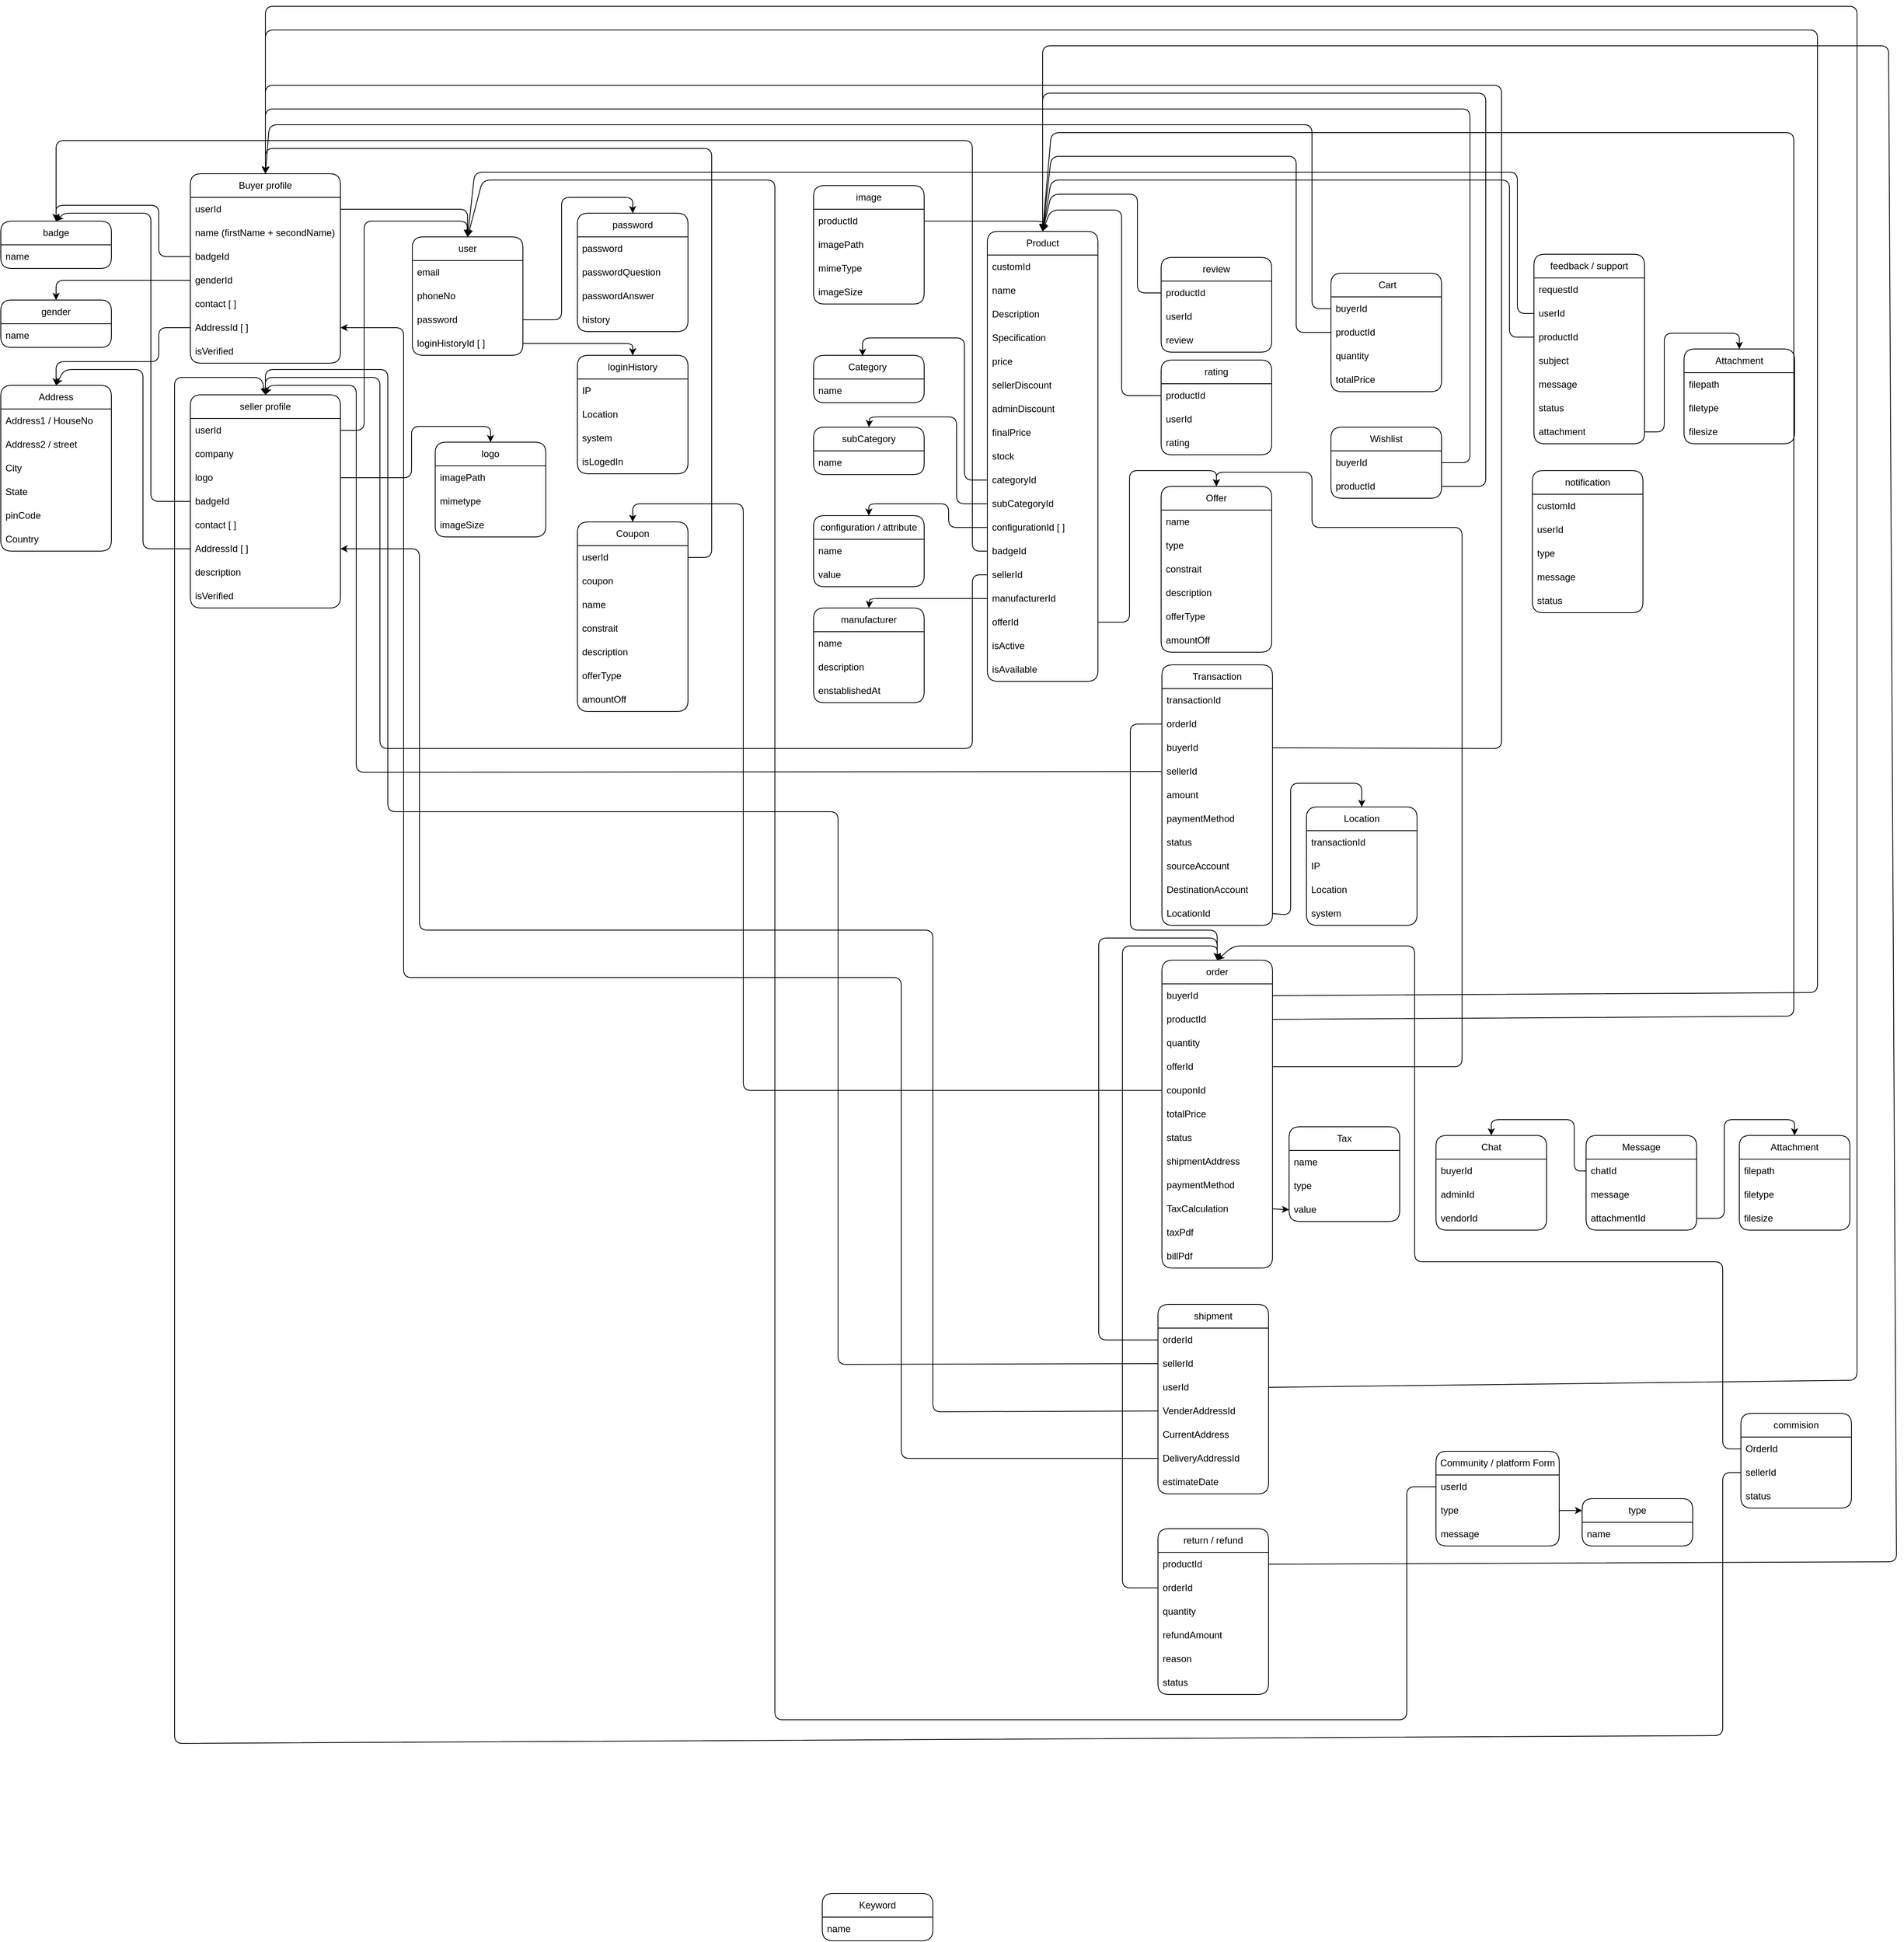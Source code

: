 <mxfile>
    <diagram id="fSHXMVcem-bz7ahQuFVf" name="Page-1">
        <mxGraphModel dx="4000" dy="4015" grid="1" gridSize="10" guides="1" tooltips="1" connect="1" arrows="1" fold="1" page="0" pageScale="1" pageWidth="850" pageHeight="1100" background="#ffffff" math="0" shadow="0">
            <root>
                <mxCell id="0"/>
                <mxCell id="1" parent="0"/>
                <mxCell id="336" value="configuration / attribute" style="swimlane;fontStyle=0;childLayout=stackLayout;horizontal=1;startSize=30;horizontalStack=0;resizeParent=1;resizeParentMax=0;resizeLast=0;collapsible=1;marginBottom=0;whiteSpace=wrap;html=1;shadow=0;rounded=1;" parent="1" vertex="1">
                    <mxGeometry x="1089" y="-225" width="140" height="90" as="geometry"/>
                </mxCell>
                <mxCell id="337" value="name" style="text;align=left;verticalAlign=middle;spacingLeft=4;spacingRight=4;overflow=hidden;points=[[0,0.5],[1,0.5]];portConstraint=eastwest;rotatable=0;whiteSpace=wrap;html=1;shadow=0;rounded=1;" parent="336" vertex="1">
                    <mxGeometry y="30" width="140" height="30" as="geometry"/>
                </mxCell>
                <mxCell id="338" value="value" style="text;align=left;verticalAlign=middle;spacingLeft=4;spacingRight=4;overflow=hidden;points=[[0,0.5],[1,0.5]];portConstraint=eastwest;rotatable=0;whiteSpace=wrap;html=1;shadow=0;rounded=1;" parent="336" vertex="1">
                    <mxGeometry y="60" width="140" height="30" as="geometry"/>
                </mxCell>
                <mxCell id="2" value="&amp;nbsp;Cart" style="swimlane;fontStyle=0;childLayout=stackLayout;horizontal=1;startSize=30;horizontalStack=0;resizeParent=1;resizeParentMax=0;resizeLast=0;collapsible=1;marginBottom=0;whiteSpace=wrap;html=1;rounded=1;" parent="1" vertex="1">
                    <mxGeometry x="1744" y="-532" width="140" height="150" as="geometry"/>
                </mxCell>
                <mxCell id="4" value="buyerId" style="text;align=left;verticalAlign=middle;spacingLeft=4;spacingRight=4;overflow=hidden;points=[[0,0.5],[1,0.5]];portConstraint=eastwest;rotatable=0;whiteSpace=wrap;html=1;rounded=1;" parent="2" vertex="1">
                    <mxGeometry y="30" width="140" height="30" as="geometry"/>
                </mxCell>
                <mxCell id="3" value="productId" style="text;align=left;verticalAlign=middle;spacingLeft=4;spacingRight=4;overflow=hidden;points=[[0,0.5],[1,0.5]];portConstraint=eastwest;rotatable=0;whiteSpace=wrap;html=1;rounded=1;" parent="2" vertex="1">
                    <mxGeometry y="60" width="140" height="30" as="geometry"/>
                </mxCell>
                <mxCell id="7" value="quantity" style="text;align=left;verticalAlign=middle;spacingLeft=4;spacingRight=4;overflow=hidden;points=[[0,0.5],[1,0.5]];portConstraint=eastwest;rotatable=0;whiteSpace=wrap;html=1;rounded=1;" parent="2" vertex="1">
                    <mxGeometry y="90" width="140" height="30" as="geometry"/>
                </mxCell>
                <mxCell id="5" value="totalPrice" style="text;align=left;verticalAlign=middle;spacingLeft=4;spacingRight=4;overflow=hidden;points=[[0,0.5],[1,0.5]];portConstraint=eastwest;rotatable=0;whiteSpace=wrap;html=1;rounded=1;" parent="2" vertex="1">
                    <mxGeometry y="120" width="140" height="30" as="geometry"/>
                </mxCell>
                <mxCell id="9" value="Wishlist" style="swimlane;fontStyle=0;childLayout=stackLayout;horizontal=1;startSize=30;horizontalStack=0;resizeParent=1;resizeParentMax=0;resizeLast=0;collapsible=1;marginBottom=0;whiteSpace=wrap;html=1;rounded=1;" parent="1" vertex="1">
                    <mxGeometry x="1744" y="-337" width="140" height="90" as="geometry"/>
                </mxCell>
                <mxCell id="10" value="buyerId" style="text;align=left;verticalAlign=middle;spacingLeft=4;spacingRight=4;overflow=hidden;points=[[0,0.5],[1,0.5]];portConstraint=eastwest;rotatable=0;whiteSpace=wrap;html=1;rounded=1;" parent="9" vertex="1">
                    <mxGeometry y="30" width="140" height="30" as="geometry"/>
                </mxCell>
                <mxCell id="11" value="productId" style="text;align=left;verticalAlign=middle;spacingLeft=4;spacingRight=4;overflow=hidden;points=[[0,0.5],[1,0.5]];portConstraint=eastwest;rotatable=0;whiteSpace=wrap;html=1;rounded=1;" parent="9" vertex="1">
                    <mxGeometry y="60" width="140" height="30" as="geometry"/>
                </mxCell>
                <mxCell id="21" value="order" style="swimlane;fontStyle=0;childLayout=stackLayout;horizontal=1;startSize=30;horizontalStack=0;resizeParent=1;resizeParentMax=0;resizeLast=0;collapsible=1;marginBottom=0;whiteSpace=wrap;html=1;rounded=1;" parent="1" vertex="1">
                    <mxGeometry x="1530" y="338" width="140" height="390" as="geometry"/>
                </mxCell>
                <mxCell id="22" value="buyerId" style="text;align=left;verticalAlign=middle;spacingLeft=4;spacingRight=4;overflow=hidden;points=[[0,0.5],[1,0.5]];portConstraint=eastwest;rotatable=0;whiteSpace=wrap;html=1;rounded=1;" parent="21" vertex="1">
                    <mxGeometry y="30" width="140" height="30" as="geometry"/>
                </mxCell>
                <mxCell id="23" value="productId" style="text;align=left;verticalAlign=middle;spacingLeft=4;spacingRight=4;overflow=hidden;points=[[0,0.5],[1,0.5]];portConstraint=eastwest;rotatable=0;whiteSpace=wrap;html=1;rounded=1;" parent="21" vertex="1">
                    <mxGeometry y="60" width="140" height="30" as="geometry"/>
                </mxCell>
                <mxCell id="129" value="quantity" style="text;align=left;verticalAlign=middle;spacingLeft=4;spacingRight=4;overflow=hidden;points=[[0,0.5],[1,0.5]];portConstraint=eastwest;rotatable=0;whiteSpace=wrap;html=1;rounded=1;" parent="21" vertex="1">
                    <mxGeometry y="90" width="140" height="30" as="geometry"/>
                </mxCell>
                <mxCell id="414" value="offerId" style="text;align=left;verticalAlign=middle;spacingLeft=4;spacingRight=4;overflow=hidden;points=[[0,0.5],[1,0.5]];portConstraint=eastwest;rotatable=0;whiteSpace=wrap;html=1;rounded=1;" parent="21" vertex="1">
                    <mxGeometry y="120" width="140" height="30" as="geometry"/>
                </mxCell>
                <mxCell id="91" value="couponId" style="text;align=left;verticalAlign=middle;spacingLeft=4;spacingRight=4;overflow=hidden;points=[[0,0.5],[1,0.5]];portConstraint=eastwest;rotatable=0;whiteSpace=wrap;html=1;rounded=1;" parent="21" vertex="1">
                    <mxGeometry y="150" width="140" height="30" as="geometry"/>
                </mxCell>
                <mxCell id="32" value="totalPrice" style="text;align=left;verticalAlign=middle;spacingLeft=4;spacingRight=4;overflow=hidden;points=[[0,0.5],[1,0.5]];portConstraint=eastwest;rotatable=0;whiteSpace=wrap;html=1;rounded=1;" parent="21" vertex="1">
                    <mxGeometry y="180" width="140" height="30" as="geometry"/>
                </mxCell>
                <mxCell id="24" value="status" style="text;align=left;verticalAlign=middle;spacingLeft=4;spacingRight=4;overflow=hidden;points=[[0,0.5],[1,0.5]];portConstraint=eastwest;rotatable=0;whiteSpace=wrap;html=1;rounded=1;" parent="21" vertex="1">
                    <mxGeometry y="210" width="140" height="30" as="geometry"/>
                </mxCell>
                <mxCell id="31" value="shipmentAddress" style="text;align=left;verticalAlign=middle;spacingLeft=4;spacingRight=4;overflow=hidden;points=[[0,0.5],[1,0.5]];portConstraint=eastwest;rotatable=0;whiteSpace=wrap;html=1;rounded=1;" parent="21" vertex="1">
                    <mxGeometry y="240" width="140" height="30" as="geometry"/>
                </mxCell>
                <mxCell id="30" value="paymentMethod" style="text;align=left;verticalAlign=middle;spacingLeft=4;spacingRight=4;overflow=hidden;points=[[0,0.5],[1,0.5]];portConstraint=eastwest;rotatable=0;whiteSpace=wrap;html=1;rounded=1;" parent="21" vertex="1">
                    <mxGeometry y="270" width="140" height="30" as="geometry"/>
                </mxCell>
                <mxCell id="33" value="TaxCalculation" style="text;align=left;verticalAlign=middle;spacingLeft=4;spacingRight=4;overflow=hidden;points=[[0,0.5],[1,0.5]];portConstraint=eastwest;rotatable=0;whiteSpace=wrap;html=1;rounded=1;" parent="21" vertex="1">
                    <mxGeometry y="300" width="140" height="30" as="geometry"/>
                </mxCell>
                <mxCell id="443" value="taxPdf" style="text;align=left;verticalAlign=middle;spacingLeft=4;spacingRight=4;overflow=hidden;points=[[0,0.5],[1,0.5]];portConstraint=eastwest;rotatable=0;whiteSpace=wrap;html=1;rounded=1;" vertex="1" parent="21">
                    <mxGeometry y="330" width="140" height="30" as="geometry"/>
                </mxCell>
                <mxCell id="442" value="billPdf" style="text;align=left;verticalAlign=middle;spacingLeft=4;spacingRight=4;overflow=hidden;points=[[0,0.5],[1,0.5]];portConstraint=eastwest;rotatable=0;whiteSpace=wrap;html=1;rounded=1;" vertex="1" parent="21">
                    <mxGeometry y="360" width="140" height="30" as="geometry"/>
                </mxCell>
                <mxCell id="34" value="feedback / support" style="swimlane;fontStyle=0;childLayout=stackLayout;horizontal=1;startSize=30;horizontalStack=0;resizeParent=1;resizeParentMax=0;resizeLast=0;collapsible=1;marginBottom=0;whiteSpace=wrap;html=1;rounded=1;" parent="1" vertex="1">
                    <mxGeometry x="2001" y="-556" width="140" height="240" as="geometry"/>
                </mxCell>
                <mxCell id="35" value="requestId" style="text;align=left;verticalAlign=middle;spacingLeft=4;spacingRight=4;overflow=hidden;points=[[0,0.5],[1,0.5]];portConstraint=eastwest;rotatable=0;whiteSpace=wrap;html=1;rounded=1;" parent="34" vertex="1">
                    <mxGeometry y="30" width="140" height="30" as="geometry"/>
                </mxCell>
                <mxCell id="36" value="userId" style="text;align=left;verticalAlign=middle;spacingLeft=4;spacingRight=4;overflow=hidden;points=[[0,0.5],[1,0.5]];portConstraint=eastwest;rotatable=0;whiteSpace=wrap;html=1;rounded=1;" parent="34" vertex="1">
                    <mxGeometry y="60" width="140" height="30" as="geometry"/>
                </mxCell>
                <mxCell id="54" value="productId" style="text;align=left;verticalAlign=middle;spacingLeft=4;spacingRight=4;overflow=hidden;points=[[0,0.5],[1,0.5]];portConstraint=eastwest;rotatable=0;whiteSpace=wrap;html=1;rounded=1;" parent="34" vertex="1">
                    <mxGeometry y="90" width="140" height="30" as="geometry"/>
                </mxCell>
                <mxCell id="37" value="subject" style="text;align=left;verticalAlign=middle;spacingLeft=4;spacingRight=4;overflow=hidden;points=[[0,0.5],[1,0.5]];portConstraint=eastwest;rotatable=0;whiteSpace=wrap;html=1;rounded=1;" parent="34" vertex="1">
                    <mxGeometry y="120" width="140" height="30" as="geometry"/>
                </mxCell>
                <mxCell id="52" value="message" style="text;align=left;verticalAlign=middle;spacingLeft=4;spacingRight=4;overflow=hidden;points=[[0,0.5],[1,0.5]];portConstraint=eastwest;rotatable=0;whiteSpace=wrap;html=1;rounded=1;" parent="34" vertex="1">
                    <mxGeometry y="150" width="140" height="30" as="geometry"/>
                </mxCell>
                <mxCell id="51" value="status" style="text;align=left;verticalAlign=middle;spacingLeft=4;spacingRight=4;overflow=hidden;points=[[0,0.5],[1,0.5]];portConstraint=eastwest;rotatable=0;whiteSpace=wrap;html=1;rounded=1;" parent="34" vertex="1">
                    <mxGeometry y="180" width="140" height="30" as="geometry"/>
                </mxCell>
                <mxCell id="53" value="attachment" style="text;align=left;verticalAlign=middle;spacingLeft=4;spacingRight=4;overflow=hidden;points=[[0,0.5],[1,0.5]];portConstraint=eastwest;rotatable=0;whiteSpace=wrap;html=1;rounded=1;" parent="34" vertex="1">
                    <mxGeometry y="210" width="140" height="30" as="geometry"/>
                </mxCell>
                <mxCell id="38" value="notification" style="swimlane;fontStyle=0;childLayout=stackLayout;horizontal=1;startSize=30;horizontalStack=0;resizeParent=1;resizeParentMax=0;resizeLast=0;collapsible=1;marginBottom=0;whiteSpace=wrap;html=1;rounded=1;" parent="1" vertex="1">
                    <mxGeometry x="1999" y="-282" width="140" height="180" as="geometry"/>
                </mxCell>
                <mxCell id="48" value="customId" style="text;align=left;verticalAlign=middle;spacingLeft=4;spacingRight=4;overflow=hidden;points=[[0,0.5],[1,0.5]];portConstraint=eastwest;rotatable=0;whiteSpace=wrap;html=1;rounded=1;" parent="38" vertex="1">
                    <mxGeometry y="30" width="140" height="30" as="geometry"/>
                </mxCell>
                <mxCell id="40" value="userId" style="text;align=left;verticalAlign=middle;spacingLeft=4;spacingRight=4;overflow=hidden;points=[[0,0.5],[1,0.5]];portConstraint=eastwest;rotatable=0;whiteSpace=wrap;html=1;rounded=1;" parent="38" vertex="1">
                    <mxGeometry y="60" width="140" height="30" as="geometry"/>
                </mxCell>
                <mxCell id="46" value="type" style="text;align=left;verticalAlign=middle;spacingLeft=4;spacingRight=4;overflow=hidden;points=[[0,0.5],[1,0.5]];portConstraint=eastwest;rotatable=0;whiteSpace=wrap;html=1;rounded=1;" parent="38" vertex="1">
                    <mxGeometry y="90" width="140" height="30" as="geometry"/>
                </mxCell>
                <mxCell id="41" value="message" style="text;align=left;verticalAlign=middle;spacingLeft=4;spacingRight=4;overflow=hidden;points=[[0,0.5],[1,0.5]];portConstraint=eastwest;rotatable=0;whiteSpace=wrap;html=1;rounded=1;" parent="38" vertex="1">
                    <mxGeometry y="120" width="140" height="30" as="geometry"/>
                </mxCell>
                <mxCell id="47" value="status" style="text;align=left;verticalAlign=middle;spacingLeft=4;spacingRight=4;overflow=hidden;points=[[0,0.5],[1,0.5]];portConstraint=eastwest;rotatable=0;whiteSpace=wrap;html=1;rounded=1;" parent="38" vertex="1">
                    <mxGeometry y="150" width="140" height="30" as="geometry"/>
                </mxCell>
                <mxCell id="42" value="Tax" style="swimlane;fontStyle=0;childLayout=stackLayout;horizontal=1;startSize=30;horizontalStack=0;resizeParent=1;resizeParentMax=0;resizeLast=0;collapsible=1;marginBottom=0;whiteSpace=wrap;html=1;rounded=1;" parent="1" vertex="1">
                    <mxGeometry x="1691" y="549" width="140" height="120" as="geometry"/>
                </mxCell>
                <mxCell id="43" value="name" style="text;align=left;verticalAlign=middle;spacingLeft=4;spacingRight=4;overflow=hidden;points=[[0,0.5],[1,0.5]];portConstraint=eastwest;rotatable=0;whiteSpace=wrap;html=1;rounded=1;" parent="42" vertex="1">
                    <mxGeometry y="30" width="140" height="30" as="geometry"/>
                </mxCell>
                <mxCell id="44" value="type" style="text;align=left;verticalAlign=middle;spacingLeft=4;spacingRight=4;overflow=hidden;points=[[0,0.5],[1,0.5]];portConstraint=eastwest;rotatable=0;whiteSpace=wrap;html=1;rounded=1;" parent="42" vertex="1">
                    <mxGeometry y="60" width="140" height="30" as="geometry"/>
                </mxCell>
                <mxCell id="45" value="value" style="text;align=left;verticalAlign=middle;spacingLeft=4;spacingRight=4;overflow=hidden;points=[[0,0.5],[1,0.5]];portConstraint=eastwest;rotatable=0;whiteSpace=wrap;html=1;rounded=1;" parent="42" vertex="1">
                    <mxGeometry y="90" width="140" height="30" as="geometry"/>
                </mxCell>
                <mxCell id="55" value="Attachment" style="swimlane;fontStyle=0;childLayout=stackLayout;horizontal=1;startSize=30;horizontalStack=0;resizeParent=1;resizeParentMax=0;resizeLast=0;collapsible=1;marginBottom=0;whiteSpace=wrap;html=1;rounded=1;" parent="1" vertex="1">
                    <mxGeometry x="2191" y="-436" width="140" height="120" as="geometry"/>
                </mxCell>
                <mxCell id="56" value="filepath" style="text;align=left;verticalAlign=middle;spacingLeft=4;spacingRight=4;overflow=hidden;points=[[0,0.5],[1,0.5]];portConstraint=eastwest;rotatable=0;whiteSpace=wrap;html=1;rounded=1;" parent="55" vertex="1">
                    <mxGeometry y="30" width="140" height="30" as="geometry"/>
                </mxCell>
                <mxCell id="57" value="filetype" style="text;align=left;verticalAlign=middle;spacingLeft=4;spacingRight=4;overflow=hidden;points=[[0,0.5],[1,0.5]];portConstraint=eastwest;rotatable=0;whiteSpace=wrap;html=1;rounded=1;" parent="55" vertex="1">
                    <mxGeometry y="60" width="140" height="30" as="geometry"/>
                </mxCell>
                <mxCell id="58" value="filesize" style="text;align=left;verticalAlign=middle;spacingLeft=4;spacingRight=4;overflow=hidden;points=[[0,0.5],[1,0.5]];portConstraint=eastwest;rotatable=0;whiteSpace=wrap;html=1;rounded=1;" parent="55" vertex="1">
                    <mxGeometry y="90" width="140" height="30" as="geometry"/>
                </mxCell>
                <mxCell id="60" style="edgeStyle=none;html=1;exitX=1;exitY=0.5;exitDx=0;exitDy=0;entryX=0;entryY=0.5;entryDx=0;entryDy=0;" parent="1" source="33" target="45" edge="1">
                    <mxGeometry relative="1" as="geometry"/>
                </mxCell>
                <mxCell id="69" value="return / refund" style="swimlane;fontStyle=0;childLayout=stackLayout;horizontal=1;startSize=30;horizontalStack=0;resizeParent=1;resizeParentMax=0;resizeLast=0;collapsible=1;marginBottom=0;whiteSpace=wrap;html=1;rounded=1;" parent="1" vertex="1">
                    <mxGeometry x="1525" y="1058" width="140" height="210" as="geometry"/>
                </mxCell>
                <mxCell id="72" value="productId" style="text;align=left;verticalAlign=middle;spacingLeft=4;spacingRight=4;overflow=hidden;points=[[0,0.5],[1,0.5]];portConstraint=eastwest;rotatable=0;whiteSpace=wrap;html=1;rounded=1;" parent="69" vertex="1">
                    <mxGeometry y="30" width="140" height="30" as="geometry"/>
                </mxCell>
                <mxCell id="71" value="orderId" style="text;align=left;verticalAlign=middle;spacingLeft=4;spacingRight=4;overflow=hidden;points=[[0,0.5],[1,0.5]];portConstraint=eastwest;rotatable=0;whiteSpace=wrap;html=1;rounded=1;" parent="69" vertex="1">
                    <mxGeometry y="60" width="140" height="30" as="geometry"/>
                </mxCell>
                <mxCell id="74" value="quantity" style="text;align=left;verticalAlign=middle;spacingLeft=4;spacingRight=4;overflow=hidden;points=[[0,0.5],[1,0.5]];portConstraint=eastwest;rotatable=0;whiteSpace=wrap;html=1;rounded=1;" parent="69" vertex="1">
                    <mxGeometry y="90" width="140" height="30" as="geometry"/>
                </mxCell>
                <mxCell id="73" value="refundAmount" style="text;align=left;verticalAlign=middle;spacingLeft=4;spacingRight=4;overflow=hidden;points=[[0,0.5],[1,0.5]];portConstraint=eastwest;rotatable=0;whiteSpace=wrap;html=1;rounded=1;" parent="69" vertex="1">
                    <mxGeometry y="120" width="140" height="30" as="geometry"/>
                </mxCell>
                <mxCell id="76" value="reason" style="text;align=left;verticalAlign=middle;spacingLeft=4;spacingRight=4;overflow=hidden;points=[[0,0.5],[1,0.5]];portConstraint=eastwest;rotatable=0;whiteSpace=wrap;html=1;rounded=1;" parent="69" vertex="1">
                    <mxGeometry y="150" width="140" height="30" as="geometry"/>
                </mxCell>
                <mxCell id="75" value="status" style="text;align=left;verticalAlign=middle;spacingLeft=4;spacingRight=4;overflow=hidden;points=[[0,0.5],[1,0.5]];portConstraint=eastwest;rotatable=0;whiteSpace=wrap;html=1;rounded=1;" parent="69" vertex="1">
                    <mxGeometry y="180" width="140" height="30" as="geometry"/>
                </mxCell>
                <mxCell id="78" value="shipment" style="swimlane;fontStyle=0;childLayout=stackLayout;horizontal=1;startSize=30;horizontalStack=0;resizeParent=1;resizeParentMax=0;resizeLast=0;collapsible=1;marginBottom=0;whiteSpace=wrap;html=1;rounded=1;" parent="1" vertex="1">
                    <mxGeometry x="1525" y="774" width="140" height="240" as="geometry"/>
                </mxCell>
                <mxCell id="84" value="orderId" style="text;align=left;verticalAlign=middle;spacingLeft=4;spacingRight=4;overflow=hidden;points=[[0,0.5],[1,0.5]];portConstraint=eastwest;rotatable=0;whiteSpace=wrap;html=1;rounded=1;" parent="78" vertex="1">
                    <mxGeometry y="30" width="140" height="30" as="geometry"/>
                </mxCell>
                <mxCell id="86" value="sellerId" style="text;align=left;verticalAlign=middle;spacingLeft=4;spacingRight=4;overflow=hidden;points=[[0,0.5],[1,0.5]];portConstraint=eastwest;rotatable=0;whiteSpace=wrap;html=1;rounded=1;" parent="78" vertex="1">
                    <mxGeometry y="60" width="140" height="30" as="geometry"/>
                </mxCell>
                <mxCell id="85" value="userId" style="text;align=left;verticalAlign=middle;spacingLeft=4;spacingRight=4;overflow=hidden;points=[[0,0.5],[1,0.5]];portConstraint=eastwest;rotatable=0;whiteSpace=wrap;html=1;rounded=1;" parent="78" vertex="1">
                    <mxGeometry y="90" width="140" height="30" as="geometry"/>
                </mxCell>
                <mxCell id="80" value="VenderAddressId" style="text;align=left;verticalAlign=middle;spacingLeft=4;spacingRight=4;overflow=hidden;points=[[0,0.5],[1,0.5]];portConstraint=eastwest;rotatable=0;whiteSpace=wrap;html=1;rounded=1;" parent="78" vertex="1">
                    <mxGeometry y="120" width="140" height="30" as="geometry"/>
                </mxCell>
                <mxCell id="81" value="CurrentAddress" style="text;align=left;verticalAlign=middle;spacingLeft=4;spacingRight=4;overflow=hidden;points=[[0,0.5],[1,0.5]];portConstraint=eastwest;rotatable=0;whiteSpace=wrap;html=1;rounded=1;" parent="78" vertex="1">
                    <mxGeometry y="150" width="140" height="30" as="geometry"/>
                </mxCell>
                <mxCell id="82" value="DeliveryAddressId" style="text;align=left;verticalAlign=middle;spacingLeft=4;spacingRight=4;overflow=hidden;points=[[0,0.5],[1,0.5]];portConstraint=eastwest;rotatable=0;whiteSpace=wrap;html=1;rounded=1;" parent="78" vertex="1">
                    <mxGeometry y="180" width="140" height="30" as="geometry"/>
                </mxCell>
                <mxCell id="88" value="estimateDate" style="text;align=left;verticalAlign=middle;spacingLeft=4;spacingRight=4;overflow=hidden;points=[[0,0.5],[1,0.5]];portConstraint=eastwest;rotatable=0;whiteSpace=wrap;html=1;rounded=1;" parent="78" vertex="1">
                    <mxGeometry y="210" width="140" height="30" as="geometry"/>
                </mxCell>
                <mxCell id="83" style="edgeStyle=none;html=1;exitX=1;exitY=0.5;exitDx=0;exitDy=0;entryX=0.5;entryY=0;entryDx=0;entryDy=0;" parent="1" source="53" target="55" edge="1">
                    <mxGeometry relative="1" as="geometry">
                        <Array as="points">
                            <mxPoint x="2166" y="-331"/>
                            <mxPoint x="2166" y="-456"/>
                            <mxPoint x="2261" y="-456"/>
                        </Array>
                    </mxGeometry>
                </mxCell>
                <mxCell id="92" value="Chat" style="swimlane;fontStyle=0;childLayout=stackLayout;horizontal=1;startSize=30;horizontalStack=0;resizeParent=1;resizeParentMax=0;resizeLast=0;collapsible=1;marginBottom=0;whiteSpace=wrap;html=1;rounded=1;" parent="1" vertex="1">
                    <mxGeometry x="1877" y="560" width="140" height="120" as="geometry"/>
                </mxCell>
                <mxCell id="93" value="buyerId" style="text;align=left;verticalAlign=middle;spacingLeft=4;spacingRight=4;overflow=hidden;points=[[0,0.5],[1,0.5]];portConstraint=eastwest;rotatable=0;whiteSpace=wrap;html=1;rounded=1;" parent="92" vertex="1">
                    <mxGeometry y="30" width="140" height="30" as="geometry"/>
                </mxCell>
                <mxCell id="94" value="adminId" style="text;align=left;verticalAlign=middle;spacingLeft=4;spacingRight=4;overflow=hidden;points=[[0,0.5],[1,0.5]];portConstraint=eastwest;rotatable=0;whiteSpace=wrap;html=1;rounded=1;" parent="92" vertex="1">
                    <mxGeometry y="60" width="140" height="30" as="geometry"/>
                </mxCell>
                <mxCell id="95" value="vendorId" style="text;align=left;verticalAlign=middle;spacingLeft=4;spacingRight=4;overflow=hidden;points=[[0,0.5],[1,0.5]];portConstraint=eastwest;rotatable=0;whiteSpace=wrap;html=1;rounded=1;" parent="92" vertex="1">
                    <mxGeometry y="90" width="140" height="30" as="geometry"/>
                </mxCell>
                <mxCell id="96" value="Message" style="swimlane;fontStyle=0;childLayout=stackLayout;horizontal=1;startSize=30;horizontalStack=0;resizeParent=1;resizeParentMax=0;resizeLast=0;collapsible=1;marginBottom=0;whiteSpace=wrap;html=1;rounded=1;" parent="1" vertex="1">
                    <mxGeometry x="2067" y="560" width="140" height="120" as="geometry"/>
                </mxCell>
                <mxCell id="97" value="chatId" style="text;align=left;verticalAlign=middle;spacingLeft=4;spacingRight=4;overflow=hidden;points=[[0,0.5],[1,0.5]];portConstraint=eastwest;rotatable=0;whiteSpace=wrap;html=1;rounded=1;" parent="96" vertex="1">
                    <mxGeometry y="30" width="140" height="30" as="geometry"/>
                </mxCell>
                <mxCell id="98" value="message" style="text;align=left;verticalAlign=middle;spacingLeft=4;spacingRight=4;overflow=hidden;points=[[0,0.5],[1,0.5]];portConstraint=eastwest;rotatable=0;whiteSpace=wrap;html=1;rounded=1;" parent="96" vertex="1">
                    <mxGeometry y="60" width="140" height="30" as="geometry"/>
                </mxCell>
                <mxCell id="99" value="attachmentId" style="text;align=left;verticalAlign=middle;spacingLeft=4;spacingRight=4;overflow=hidden;points=[[0,0.5],[1,0.5]];portConstraint=eastwest;rotatable=0;whiteSpace=wrap;html=1;rounded=1;" parent="96" vertex="1">
                    <mxGeometry y="90" width="140" height="30" as="geometry"/>
                </mxCell>
                <mxCell id="100" value="Attachment" style="swimlane;fontStyle=0;childLayout=stackLayout;horizontal=1;startSize=30;horizontalStack=0;resizeParent=1;resizeParentMax=0;resizeLast=0;collapsible=1;marginBottom=0;whiteSpace=wrap;html=1;rounded=1;" parent="1" vertex="1">
                    <mxGeometry x="2261" y="560" width="140" height="120" as="geometry"/>
                </mxCell>
                <mxCell id="101" value="filepath" style="text;align=left;verticalAlign=middle;spacingLeft=4;spacingRight=4;overflow=hidden;points=[[0,0.5],[1,0.5]];portConstraint=eastwest;rotatable=0;whiteSpace=wrap;html=1;rounded=1;" parent="100" vertex="1">
                    <mxGeometry y="30" width="140" height="30" as="geometry"/>
                </mxCell>
                <mxCell id="102" value="filetype" style="text;align=left;verticalAlign=middle;spacingLeft=4;spacingRight=4;overflow=hidden;points=[[0,0.5],[1,0.5]];portConstraint=eastwest;rotatable=0;whiteSpace=wrap;html=1;rounded=1;" parent="100" vertex="1">
                    <mxGeometry y="60" width="140" height="30" as="geometry"/>
                </mxCell>
                <mxCell id="103" value="filesize" style="text;align=left;verticalAlign=middle;spacingLeft=4;spacingRight=4;overflow=hidden;points=[[0,0.5],[1,0.5]];portConstraint=eastwest;rotatable=0;whiteSpace=wrap;html=1;rounded=1;" parent="100" vertex="1">
                    <mxGeometry y="90" width="140" height="30" as="geometry"/>
                </mxCell>
                <mxCell id="106" style="edgeStyle=none;html=1;exitX=0;exitY=0.5;exitDx=0;exitDy=0;entryX=0.5;entryY=0;entryDx=0;entryDy=0;" parent="1" source="97" target="92" edge="1">
                    <mxGeometry relative="1" as="geometry">
                        <Array as="points">
                            <mxPoint x="2052" y="605"/>
                            <mxPoint x="2052" y="540"/>
                            <mxPoint x="1947" y="540"/>
                        </Array>
                    </mxGeometry>
                </mxCell>
                <mxCell id="108" style="edgeStyle=none;html=1;exitX=1;exitY=0.5;exitDx=0;exitDy=0;entryX=0.5;entryY=0;entryDx=0;entryDy=0;" parent="1" source="99" target="100" edge="1">
                    <mxGeometry relative="1" as="geometry">
                        <Array as="points">
                            <mxPoint x="2242" y="665"/>
                            <mxPoint x="2242" y="540"/>
                            <mxPoint x="2331" y="540"/>
                        </Array>
                    </mxGeometry>
                </mxCell>
                <mxCell id="113" value="Community / platform Form" style="swimlane;fontStyle=0;childLayout=stackLayout;horizontal=1;startSize=30;horizontalStack=0;resizeParent=1;resizeParentMax=0;resizeLast=0;collapsible=1;marginBottom=0;whiteSpace=wrap;html=1;rounded=1;shadow=0;" parent="1" vertex="1">
                    <mxGeometry x="1877" y="960" width="156" height="120" as="geometry"/>
                </mxCell>
                <mxCell id="114" value="userId" style="text;align=left;verticalAlign=middle;spacingLeft=4;spacingRight=4;overflow=hidden;points=[[0,0.5],[1,0.5]];portConstraint=eastwest;rotatable=0;whiteSpace=wrap;html=1;rounded=1;shadow=0;" parent="113" vertex="1">
                    <mxGeometry y="30" width="156" height="30" as="geometry"/>
                </mxCell>
                <mxCell id="115" value="type" style="text;align=left;verticalAlign=middle;spacingLeft=4;spacingRight=4;overflow=hidden;points=[[0,0.5],[1,0.5]];portConstraint=eastwest;rotatable=0;whiteSpace=wrap;html=1;rounded=1;shadow=0;" parent="113" vertex="1">
                    <mxGeometry y="60" width="156" height="30" as="geometry"/>
                </mxCell>
                <mxCell id="116" value="message" style="text;align=left;verticalAlign=middle;spacingLeft=4;spacingRight=4;overflow=hidden;points=[[0,0.5],[1,0.5]];portConstraint=eastwest;rotatable=0;whiteSpace=wrap;html=1;rounded=1;shadow=0;" parent="113" vertex="1">
                    <mxGeometry y="90" width="156" height="30" as="geometry"/>
                </mxCell>
                <mxCell id="117" value="type" style="swimlane;fontStyle=0;childLayout=stackLayout;horizontal=1;startSize=30;horizontalStack=0;resizeParent=1;resizeParentMax=0;resizeLast=0;collapsible=1;marginBottom=0;whiteSpace=wrap;html=1;rounded=1;shadow=0;" parent="1" vertex="1">
                    <mxGeometry x="2062" y="1020" width="140" height="60" as="geometry"/>
                </mxCell>
                <mxCell id="118" value="name" style="text;align=left;verticalAlign=middle;spacingLeft=4;spacingRight=4;overflow=hidden;points=[[0,0.5],[1,0.5]];portConstraint=eastwest;rotatable=0;whiteSpace=wrap;html=1;rounded=1;shadow=0;" parent="117" vertex="1">
                    <mxGeometry y="30" width="140" height="30" as="geometry"/>
                </mxCell>
                <mxCell id="121" style="edgeStyle=none;html=1;exitX=1;exitY=0.5;exitDx=0;exitDy=0;entryX=0;entryY=0.25;entryDx=0;entryDy=0;shadow=0;" parent="1" source="115" target="117" edge="1">
                    <mxGeometry relative="1" as="geometry"/>
                </mxCell>
                <mxCell id="122" value="Keyword" style="swimlane;fontStyle=0;childLayout=stackLayout;horizontal=1;startSize=30;horizontalStack=0;resizeParent=1;resizeParentMax=0;resizeLast=0;collapsible=1;marginBottom=0;whiteSpace=wrap;html=1;rounded=1;shadow=0;" parent="1" vertex="1">
                    <mxGeometry x="1100" y="1520" width="140" height="60" as="geometry"/>
                </mxCell>
                <mxCell id="123" value="name" style="text;align=left;verticalAlign=middle;spacingLeft=4;spacingRight=4;overflow=hidden;points=[[0,0.5],[1,0.5]];portConstraint=eastwest;rotatable=0;whiteSpace=wrap;html=1;rounded=1;shadow=0;" parent="122" vertex="1">
                    <mxGeometry y="30" width="140" height="30" as="geometry"/>
                </mxCell>
                <mxCell id="124" value="commision" style="swimlane;fontStyle=0;childLayout=stackLayout;horizontal=1;startSize=30;horizontalStack=0;resizeParent=1;resizeParentMax=0;resizeLast=0;collapsible=1;marginBottom=0;whiteSpace=wrap;html=1;rounded=1;shadow=0;" parent="1" vertex="1">
                    <mxGeometry x="2263" y="912" width="140" height="120" as="geometry"/>
                </mxCell>
                <mxCell id="126" value="OrderId" style="text;align=left;verticalAlign=middle;spacingLeft=4;spacingRight=4;overflow=hidden;points=[[0,0.5],[1,0.5]];portConstraint=eastwest;rotatable=0;whiteSpace=wrap;html=1;rounded=1;shadow=0;" parent="124" vertex="1">
                    <mxGeometry y="30" width="140" height="30" as="geometry"/>
                </mxCell>
                <mxCell id="128" value="sellerId" style="text;align=left;verticalAlign=middle;spacingLeft=4;spacingRight=4;overflow=hidden;points=[[0,0.5],[1,0.5]];portConstraint=eastwest;rotatable=0;whiteSpace=wrap;html=1;rounded=1;shadow=0;" parent="124" vertex="1">
                    <mxGeometry y="60" width="140" height="30" as="geometry"/>
                </mxCell>
                <mxCell id="127" value="status" style="text;align=left;verticalAlign=middle;spacingLeft=4;spacingRight=4;overflow=hidden;points=[[0,0.5],[1,0.5]];portConstraint=eastwest;rotatable=0;whiteSpace=wrap;html=1;rounded=1;shadow=0;" parent="124" vertex="1">
                    <mxGeometry y="90" width="140" height="30" as="geometry"/>
                </mxCell>
                <mxCell id="255" value="Buyer profile" style="swimlane;fontStyle=0;childLayout=stackLayout;horizontal=1;startSize=30;horizontalStack=0;resizeParent=1;resizeParentMax=0;resizeLast=0;collapsible=1;marginBottom=0;whiteSpace=wrap;html=1;rounded=1;shadow=0;" parent="1" vertex="1">
                    <mxGeometry x="300" y="-658" width="190" height="240" as="geometry"/>
                </mxCell>
                <mxCell id="256" value="userId" style="text;align=left;verticalAlign=middle;spacingLeft=4;spacingRight=4;overflow=hidden;points=[[0,0.5],[1,0.5]];portConstraint=eastwest;rotatable=0;whiteSpace=wrap;html=1;rounded=1;shadow=0;" parent="255" vertex="1">
                    <mxGeometry y="30" width="190" height="30" as="geometry"/>
                </mxCell>
                <mxCell id="257" value="name (firstName + secondName)" style="text;align=left;verticalAlign=middle;spacingLeft=4;spacingRight=4;overflow=hidden;points=[[0,0.5],[1,0.5]];portConstraint=eastwest;rotatable=0;whiteSpace=wrap;html=1;rounded=1;shadow=0;" parent="255" vertex="1">
                    <mxGeometry y="60" width="190" height="30" as="geometry"/>
                </mxCell>
                <mxCell id="258" value="badgeId" style="text;align=left;verticalAlign=middle;spacingLeft=4;spacingRight=4;overflow=hidden;points=[[0,0.5],[1,0.5]];portConstraint=eastwest;rotatable=0;whiteSpace=wrap;html=1;rounded=1;shadow=0;" parent="255" vertex="1">
                    <mxGeometry y="90" width="190" height="30" as="geometry"/>
                </mxCell>
                <mxCell id="259" value="genderId" style="text;align=left;verticalAlign=middle;spacingLeft=4;spacingRight=4;overflow=hidden;points=[[0,0.5],[1,0.5]];portConstraint=eastwest;rotatable=0;whiteSpace=wrap;html=1;rounded=1;shadow=0;" parent="255" vertex="1">
                    <mxGeometry y="120" width="190" height="30" as="geometry"/>
                </mxCell>
                <mxCell id="260" value="contact [ ]" style="text;align=left;verticalAlign=middle;spacingLeft=4;spacingRight=4;overflow=hidden;points=[[0,0.5],[1,0.5]];portConstraint=eastwest;rotatable=0;whiteSpace=wrap;html=1;rounded=1;shadow=0;" parent="255" vertex="1">
                    <mxGeometry y="150" width="190" height="30" as="geometry"/>
                </mxCell>
                <mxCell id="261" value="AddressId [ ]" style="text;align=left;verticalAlign=middle;spacingLeft=4;spacingRight=4;overflow=hidden;points=[[0,0.5],[1,0.5]];portConstraint=eastwest;rotatable=0;whiteSpace=wrap;html=1;rounded=1;shadow=0;" parent="255" vertex="1">
                    <mxGeometry y="180" width="190" height="30" as="geometry"/>
                </mxCell>
                <mxCell id="262" value="isVerified" style="text;align=left;verticalAlign=middle;spacingLeft=4;spacingRight=4;overflow=hidden;points=[[0,0.5],[1,0.5]];portConstraint=eastwest;rotatable=0;whiteSpace=wrap;html=1;rounded=1;shadow=0;" parent="255" vertex="1">
                    <mxGeometry y="210" width="190" height="30" as="geometry"/>
                </mxCell>
                <mxCell id="263" value="loginHistory" style="swimlane;fontStyle=0;childLayout=stackLayout;horizontal=1;startSize=30;horizontalStack=0;resizeParent=1;resizeParentMax=0;resizeLast=0;collapsible=1;marginBottom=0;whiteSpace=wrap;html=1;rounded=1;shadow=0;" parent="1" vertex="1">
                    <mxGeometry x="790" y="-428" width="140" height="150" as="geometry"/>
                </mxCell>
                <mxCell id="264" value="IP" style="text;align=left;verticalAlign=middle;spacingLeft=4;spacingRight=4;overflow=hidden;points=[[0,0.5],[1,0.5]];portConstraint=eastwest;rotatable=0;whiteSpace=wrap;html=1;rounded=1;shadow=0;" parent="263" vertex="1">
                    <mxGeometry y="30" width="140" height="30" as="geometry"/>
                </mxCell>
                <mxCell id="265" value="Location" style="text;align=left;verticalAlign=middle;spacingLeft=4;spacingRight=4;overflow=hidden;points=[[0,0.5],[1,0.5]];portConstraint=eastwest;rotatable=0;whiteSpace=wrap;html=1;rounded=1;shadow=0;" parent="263" vertex="1">
                    <mxGeometry y="60" width="140" height="30" as="geometry"/>
                </mxCell>
                <mxCell id="266" value="system" style="text;align=left;verticalAlign=middle;spacingLeft=4;spacingRight=4;overflow=hidden;points=[[0,0.5],[1,0.5]];portConstraint=eastwest;rotatable=0;whiteSpace=wrap;html=1;rounded=1;shadow=0;" parent="263" vertex="1">
                    <mxGeometry y="90" width="140" height="30" as="geometry"/>
                </mxCell>
                <mxCell id="267" value="isLogedIn" style="text;align=left;verticalAlign=middle;spacingLeft=4;spacingRight=4;overflow=hidden;points=[[0,0.5],[1,0.5]];portConstraint=eastwest;rotatable=0;whiteSpace=wrap;html=1;rounded=1;shadow=0;" parent="263" vertex="1">
                    <mxGeometry y="120" width="140" height="30" as="geometry"/>
                </mxCell>
                <mxCell id="268" value="gender" style="swimlane;fontStyle=0;childLayout=stackLayout;horizontal=1;startSize=30;horizontalStack=0;resizeParent=1;resizeParentMax=0;resizeLast=0;collapsible=1;marginBottom=0;whiteSpace=wrap;html=1;rounded=1;shadow=0;" parent="1" vertex="1">
                    <mxGeometry x="60" y="-498" width="140" height="60" as="geometry"/>
                </mxCell>
                <mxCell id="269" value="name" style="text;align=left;verticalAlign=middle;spacingLeft=4;spacingRight=4;overflow=hidden;points=[[0,0.5],[1,0.5]];portConstraint=eastwest;rotatable=0;whiteSpace=wrap;html=1;rounded=1;shadow=0;" parent="268" vertex="1">
                    <mxGeometry y="30" width="140" height="30" as="geometry"/>
                </mxCell>
                <mxCell id="270" value="password" style="swimlane;fontStyle=0;childLayout=stackLayout;horizontal=1;startSize=30;horizontalStack=0;resizeParent=1;resizeParentMax=0;resizeLast=0;collapsible=1;marginBottom=0;whiteSpace=wrap;html=1;rounded=1;shadow=0;" parent="1" vertex="1">
                    <mxGeometry x="790" y="-608" width="140" height="150" as="geometry"/>
                </mxCell>
                <mxCell id="271" value="password" style="text;align=left;verticalAlign=middle;spacingLeft=4;spacingRight=4;overflow=hidden;points=[[0,0.5],[1,0.5]];portConstraint=eastwest;rotatable=0;whiteSpace=wrap;html=1;rounded=1;shadow=0;" parent="270" vertex="1">
                    <mxGeometry y="30" width="140" height="30" as="geometry"/>
                </mxCell>
                <mxCell id="272" value="passwordQuestion" style="text;align=left;verticalAlign=middle;spacingLeft=4;spacingRight=4;overflow=hidden;points=[[0,0.5],[1,0.5]];portConstraint=eastwest;rotatable=0;whiteSpace=wrap;html=1;rounded=1;shadow=0;" parent="270" vertex="1">
                    <mxGeometry y="60" width="140" height="30" as="geometry"/>
                </mxCell>
                <mxCell id="273" value="passwordAnswer" style="text;align=left;verticalAlign=middle;spacingLeft=4;spacingRight=4;overflow=hidden;points=[[0,0.5],[1,0.5]];portConstraint=eastwest;rotatable=0;whiteSpace=wrap;html=1;rounded=1;shadow=0;" parent="270" vertex="1">
                    <mxGeometry y="90" width="140" height="30" as="geometry"/>
                </mxCell>
                <mxCell id="274" value="history" style="text;align=left;verticalAlign=middle;spacingLeft=4;spacingRight=4;overflow=hidden;points=[[0,0.5],[1,0.5]];portConstraint=eastwest;rotatable=0;whiteSpace=wrap;html=1;rounded=1;shadow=0;" parent="270" vertex="1">
                    <mxGeometry y="120" width="140" height="30" as="geometry"/>
                </mxCell>
                <mxCell id="275" value="Address" style="swimlane;fontStyle=0;childLayout=stackLayout;horizontal=1;startSize=30;horizontalStack=0;resizeParent=1;resizeParentMax=0;resizeLast=0;collapsible=1;marginBottom=0;whiteSpace=wrap;html=1;rounded=1;shadow=0;" parent="1" vertex="1">
                    <mxGeometry x="60" y="-390" width="140" height="210" as="geometry"/>
                </mxCell>
                <mxCell id="276" value="Address1 / HouseNo&amp;nbsp;" style="text;align=left;verticalAlign=middle;spacingLeft=4;spacingRight=4;overflow=hidden;points=[[0,0.5],[1,0.5]];portConstraint=eastwest;rotatable=0;whiteSpace=wrap;html=1;rounded=1;shadow=0;" parent="275" vertex="1">
                    <mxGeometry y="30" width="140" height="30" as="geometry"/>
                </mxCell>
                <mxCell id="277" value="Address2 / street" style="text;align=left;verticalAlign=middle;spacingLeft=4;spacingRight=4;overflow=hidden;points=[[0,0.5],[1,0.5]];portConstraint=eastwest;rotatable=0;whiteSpace=wrap;html=1;rounded=1;shadow=0;" parent="275" vertex="1">
                    <mxGeometry y="60" width="140" height="30" as="geometry"/>
                </mxCell>
                <mxCell id="278" value="City" style="text;align=left;verticalAlign=middle;spacingLeft=4;spacingRight=4;overflow=hidden;points=[[0,0.5],[1,0.5]];portConstraint=eastwest;rotatable=0;whiteSpace=wrap;html=1;rounded=1;shadow=0;" parent="275" vertex="1">
                    <mxGeometry y="90" width="140" height="30" as="geometry"/>
                </mxCell>
                <mxCell id="279" value="State" style="text;align=left;verticalAlign=middle;spacingLeft=4;spacingRight=4;overflow=hidden;points=[[0,0.5],[1,0.5]];portConstraint=eastwest;rotatable=0;whiteSpace=wrap;html=1;rounded=1;shadow=0;" parent="275" vertex="1">
                    <mxGeometry y="120" width="140" height="30" as="geometry"/>
                </mxCell>
                <mxCell id="280" value="pinCode" style="text;align=left;verticalAlign=middle;spacingLeft=4;spacingRight=4;overflow=hidden;points=[[0,0.5],[1,0.5]];portConstraint=eastwest;rotatable=0;whiteSpace=wrap;html=1;rounded=1;shadow=0;" parent="275" vertex="1">
                    <mxGeometry y="150" width="140" height="30" as="geometry"/>
                </mxCell>
                <mxCell id="281" value="Country" style="text;align=left;verticalAlign=middle;spacingLeft=4;spacingRight=4;overflow=hidden;points=[[0,0.5],[1,0.5]];portConstraint=eastwest;rotatable=0;whiteSpace=wrap;html=1;rounded=1;shadow=0;" parent="275" vertex="1">
                    <mxGeometry y="180" width="140" height="30" as="geometry"/>
                </mxCell>
                <mxCell id="282" value="user" style="swimlane;fontStyle=0;childLayout=stackLayout;horizontal=1;startSize=30;horizontalStack=0;resizeParent=1;resizeParentMax=0;resizeLast=0;collapsible=1;marginBottom=0;whiteSpace=wrap;html=1;rounded=1;shadow=0;" parent="1" vertex="1">
                    <mxGeometry x="581" y="-578" width="140" height="150" as="geometry"/>
                </mxCell>
                <mxCell id="283" value="email" style="text;align=left;verticalAlign=middle;spacingLeft=4;spacingRight=4;overflow=hidden;points=[[0,0.5],[1,0.5]];portConstraint=eastwest;rotatable=0;whiteSpace=wrap;html=1;rounded=1;shadow=0;" parent="282" vertex="1">
                    <mxGeometry y="30" width="140" height="30" as="geometry"/>
                </mxCell>
                <mxCell id="284" value="phoneNo" style="text;align=left;verticalAlign=middle;spacingLeft=4;spacingRight=4;overflow=hidden;points=[[0,0.5],[1,0.5]];portConstraint=eastwest;rotatable=0;whiteSpace=wrap;html=1;rounded=1;shadow=0;" parent="282" vertex="1">
                    <mxGeometry y="60" width="140" height="30" as="geometry"/>
                </mxCell>
                <mxCell id="285" value="password" style="text;align=left;verticalAlign=middle;spacingLeft=4;spacingRight=4;overflow=hidden;points=[[0,0.5],[1,0.5]];portConstraint=eastwest;rotatable=0;whiteSpace=wrap;html=1;rounded=1;shadow=0;" parent="282" vertex="1">
                    <mxGeometry y="90" width="140" height="30" as="geometry"/>
                </mxCell>
                <mxCell id="286" value="loginHistoryId [ ]" style="text;align=left;verticalAlign=middle;spacingLeft=4;spacingRight=4;overflow=hidden;points=[[0,0.5],[1,0.5]];portConstraint=eastwest;rotatable=0;whiteSpace=wrap;html=1;rounded=1;shadow=0;" parent="282" vertex="1">
                    <mxGeometry y="120" width="140" height="30" as="geometry"/>
                </mxCell>
                <mxCell id="290" value="badge" style="swimlane;fontStyle=0;childLayout=stackLayout;horizontal=1;startSize=30;horizontalStack=0;resizeParent=1;resizeParentMax=0;resizeLast=0;collapsible=1;marginBottom=0;whiteSpace=wrap;html=1;rounded=1;shadow=0;" parent="1" vertex="1">
                    <mxGeometry x="60" y="-598" width="140" height="60" as="geometry"/>
                </mxCell>
                <mxCell id="291" value="name" style="text;align=left;verticalAlign=middle;spacingLeft=4;spacingRight=4;overflow=hidden;points=[[0,0.5],[1,0.5]];portConstraint=eastwest;rotatable=0;whiteSpace=wrap;html=1;rounded=1;shadow=0;" parent="290" vertex="1">
                    <mxGeometry y="30" width="140" height="30" as="geometry"/>
                </mxCell>
                <mxCell id="292" style="edgeStyle=none;html=1;exitX=1;exitY=0.5;exitDx=0;exitDy=0;entryX=0.5;entryY=0;entryDx=0;entryDy=0;" parent="1" source="256" target="282" edge="1">
                    <mxGeometry relative="1" as="geometry">
                        <Array as="points">
                            <mxPoint x="651" y="-613"/>
                        </Array>
                    </mxGeometry>
                </mxCell>
                <mxCell id="293" style="edgeStyle=none;html=1;exitX=1;exitY=0.5;exitDx=0;exitDy=0;entryX=0.5;entryY=0;entryDx=0;entryDy=0;" parent="1" source="286" target="263" edge="1">
                    <mxGeometry relative="1" as="geometry">
                        <Array as="points">
                            <mxPoint x="860" y="-443"/>
                        </Array>
                    </mxGeometry>
                </mxCell>
                <mxCell id="294" value="seller profile" style="swimlane;fontStyle=0;childLayout=stackLayout;horizontal=1;startSize=30;horizontalStack=0;resizeParent=1;resizeParentMax=0;resizeLast=0;collapsible=1;marginBottom=0;whiteSpace=wrap;html=1;rounded=1;shadow=0;" parent="1" vertex="1">
                    <mxGeometry x="300" y="-378" width="190" height="270" as="geometry"/>
                </mxCell>
                <mxCell id="295" value="userId" style="text;align=left;verticalAlign=middle;spacingLeft=4;spacingRight=4;overflow=hidden;points=[[0,0.5],[1,0.5]];portConstraint=eastwest;rotatable=0;whiteSpace=wrap;html=1;rounded=1;shadow=0;" parent="294" vertex="1">
                    <mxGeometry y="30" width="190" height="30" as="geometry"/>
                </mxCell>
                <mxCell id="296" value="company" style="text;align=left;verticalAlign=middle;spacingLeft=4;spacingRight=4;overflow=hidden;points=[[0,0.5],[1,0.5]];portConstraint=eastwest;rotatable=0;whiteSpace=wrap;html=1;rounded=1;shadow=0;" parent="294" vertex="1">
                    <mxGeometry y="60" width="190" height="30" as="geometry"/>
                </mxCell>
                <mxCell id="297" value="logo" style="text;align=left;verticalAlign=middle;spacingLeft=4;spacingRight=4;overflow=hidden;points=[[0,0.5],[1,0.5]];portConstraint=eastwest;rotatable=0;whiteSpace=wrap;html=1;rounded=1;shadow=0;" parent="294" vertex="1">
                    <mxGeometry y="90" width="190" height="30" as="geometry"/>
                </mxCell>
                <mxCell id="298" value="badgeId" style="text;align=left;verticalAlign=middle;spacingLeft=4;spacingRight=4;overflow=hidden;points=[[0,0.5],[1,0.5]];portConstraint=eastwest;rotatable=0;whiteSpace=wrap;html=1;rounded=1;shadow=0;" parent="294" vertex="1">
                    <mxGeometry y="120" width="190" height="30" as="geometry"/>
                </mxCell>
                <mxCell id="299" value="contact [ ]" style="text;align=left;verticalAlign=middle;spacingLeft=4;spacingRight=4;overflow=hidden;points=[[0,0.5],[1,0.5]];portConstraint=eastwest;rotatable=0;whiteSpace=wrap;html=1;rounded=1;shadow=0;" parent="294" vertex="1">
                    <mxGeometry y="150" width="190" height="30" as="geometry"/>
                </mxCell>
                <mxCell id="300" value="AddressId [ ]" style="text;align=left;verticalAlign=middle;spacingLeft=4;spacingRight=4;overflow=hidden;points=[[0,0.5],[1,0.5]];portConstraint=eastwest;rotatable=0;whiteSpace=wrap;html=1;rounded=1;shadow=0;" parent="294" vertex="1">
                    <mxGeometry y="180" width="190" height="30" as="geometry"/>
                </mxCell>
                <mxCell id="301" value="description" style="text;align=left;verticalAlign=middle;spacingLeft=4;spacingRight=4;overflow=hidden;points=[[0,0.5],[1,0.5]];portConstraint=eastwest;rotatable=0;whiteSpace=wrap;html=1;rounded=1;shadow=0;" parent="294" vertex="1">
                    <mxGeometry y="210" width="190" height="30" as="geometry"/>
                </mxCell>
                <mxCell id="302" value="isVerified" style="text;align=left;verticalAlign=middle;spacingLeft=4;spacingRight=4;overflow=hidden;points=[[0,0.5],[1,0.5]];portConstraint=eastwest;rotatable=0;whiteSpace=wrap;html=1;rounded=1;shadow=0;" parent="294" vertex="1">
                    <mxGeometry y="240" width="190" height="30" as="geometry"/>
                </mxCell>
                <mxCell id="303" style="edgeStyle=none;html=1;exitX=1;exitY=0.5;exitDx=0;exitDy=0;entryX=0.5;entryY=0;entryDx=0;entryDy=0;" parent="1" source="285" target="270" edge="1">
                    <mxGeometry relative="1" as="geometry">
                        <Array as="points">
                            <mxPoint x="770" y="-473"/>
                            <mxPoint x="770" y="-628"/>
                            <mxPoint x="860" y="-628"/>
                        </Array>
                    </mxGeometry>
                </mxCell>
                <mxCell id="304" style="edgeStyle=none;html=1;exitX=1;exitY=0.5;exitDx=0;exitDy=0;entryX=0.5;entryY=0;entryDx=0;entryDy=0;" parent="1" source="295" target="282" edge="1">
                    <mxGeometry relative="1" as="geometry">
                        <Array as="points">
                            <mxPoint x="520" y="-333"/>
                            <mxPoint x="520" y="-598"/>
                            <mxPoint x="650" y="-598"/>
                        </Array>
                    </mxGeometry>
                </mxCell>
                <mxCell id="305" value="logo" style="swimlane;fontStyle=0;childLayout=stackLayout;horizontal=1;startSize=30;horizontalStack=0;resizeParent=1;resizeParentMax=0;resizeLast=0;collapsible=1;marginBottom=0;whiteSpace=wrap;html=1;rounded=1;" parent="1" vertex="1">
                    <mxGeometry x="610" y="-318" width="140" height="120" as="geometry"/>
                </mxCell>
                <mxCell id="306" value="imagePath" style="text;align=left;verticalAlign=middle;spacingLeft=4;spacingRight=4;overflow=hidden;points=[[0,0.5],[1,0.5]];portConstraint=eastwest;rotatable=0;whiteSpace=wrap;html=1;" parent="305" vertex="1">
                    <mxGeometry y="30" width="140" height="30" as="geometry"/>
                </mxCell>
                <mxCell id="307" value="mimetype" style="text;align=left;verticalAlign=middle;spacingLeft=4;spacingRight=4;overflow=hidden;points=[[0,0.5],[1,0.5]];portConstraint=eastwest;rotatable=0;whiteSpace=wrap;html=1;" parent="305" vertex="1">
                    <mxGeometry y="60" width="140" height="30" as="geometry"/>
                </mxCell>
                <mxCell id="308" value="imageSize" style="text;align=left;verticalAlign=middle;spacingLeft=4;spacingRight=4;overflow=hidden;points=[[0,0.5],[1,0.5]];portConstraint=eastwest;rotatable=0;whiteSpace=wrap;html=1;" parent="305" vertex="1">
                    <mxGeometry y="90" width="140" height="30" as="geometry"/>
                </mxCell>
                <mxCell id="309" style="edgeStyle=none;html=1;exitX=1;exitY=0.5;exitDx=0;exitDy=0;entryX=0.5;entryY=0;entryDx=0;entryDy=0;" parent="1" source="297" target="305" edge="1">
                    <mxGeometry relative="1" as="geometry">
                        <Array as="points">
                            <mxPoint x="580" y="-273"/>
                            <mxPoint x="580" y="-338"/>
                            <mxPoint x="680" y="-338"/>
                        </Array>
                    </mxGeometry>
                </mxCell>
                <mxCell id="310" style="edgeStyle=none;html=1;exitX=0;exitY=0.5;exitDx=0;exitDy=0;entryX=0.5;entryY=0;entryDx=0;entryDy=0;" parent="1" source="259" target="268" edge="1">
                    <mxGeometry relative="1" as="geometry">
                        <Array as="points">
                            <mxPoint x="130" y="-523"/>
                        </Array>
                    </mxGeometry>
                </mxCell>
                <mxCell id="311" style="edgeStyle=none;html=1;exitX=0;exitY=0.5;exitDx=0;exitDy=0;entryX=0.5;entryY=0;entryDx=0;entryDy=0;" parent="1" source="258" target="290" edge="1">
                    <mxGeometry relative="1" as="geometry">
                        <mxPoint x="100" y="-618" as="targetPoint"/>
                        <Array as="points">
                            <mxPoint x="260" y="-553"/>
                            <mxPoint x="260" y="-618"/>
                            <mxPoint x="130" y="-618"/>
                        </Array>
                    </mxGeometry>
                </mxCell>
                <mxCell id="313" style="edgeStyle=none;html=1;exitX=0;exitY=0.5;exitDx=0;exitDy=0;entryX=0.5;entryY=0;entryDx=0;entryDy=0;" parent="1" source="261" target="275" edge="1">
                    <mxGeometry relative="1" as="geometry">
                        <Array as="points">
                            <mxPoint x="260" y="-463"/>
                            <mxPoint x="260" y="-420"/>
                            <mxPoint x="130" y="-420"/>
                        </Array>
                    </mxGeometry>
                </mxCell>
                <mxCell id="316" style="edgeStyle=none;html=1;exitX=0;exitY=0.5;exitDx=0;exitDy=0;entryX=0.5;entryY=0;entryDx=0;entryDy=0;" parent="1" source="298" target="290" edge="1">
                    <mxGeometry relative="1" as="geometry">
                        <Array as="points">
                            <mxPoint x="250" y="-243"/>
                            <mxPoint x="250" y="-608"/>
                            <mxPoint x="140" y="-608"/>
                        </Array>
                    </mxGeometry>
                </mxCell>
                <mxCell id="317" value="Product" style="swimlane;fontStyle=0;childLayout=stackLayout;horizontal=1;startSize=30;horizontalStack=0;resizeParent=1;resizeParentMax=0;resizeLast=0;collapsible=1;marginBottom=0;whiteSpace=wrap;html=1;shadow=0;rounded=1;" parent="1" vertex="1">
                    <mxGeometry x="1309" y="-585" width="140" height="570" as="geometry"/>
                </mxCell>
                <mxCell id="318" value="customId" style="text;align=left;verticalAlign=middle;spacingLeft=4;spacingRight=4;overflow=hidden;points=[[0,0.5],[1,0.5]];portConstraint=eastwest;rotatable=0;whiteSpace=wrap;html=1;shadow=0;rounded=1;" parent="317" vertex="1">
                    <mxGeometry y="30" width="140" height="30" as="geometry"/>
                </mxCell>
                <mxCell id="319" value="name" style="text;align=left;verticalAlign=middle;spacingLeft=4;spacingRight=4;overflow=hidden;points=[[0,0.5],[1,0.5]];portConstraint=eastwest;rotatable=0;whiteSpace=wrap;html=1;shadow=0;rounded=1;" parent="317" vertex="1">
                    <mxGeometry y="60" width="140" height="30" as="geometry"/>
                </mxCell>
                <mxCell id="321" value="Description" style="text;align=left;verticalAlign=middle;spacingLeft=4;spacingRight=4;overflow=hidden;points=[[0,0.5],[1,0.5]];portConstraint=eastwest;rotatable=0;whiteSpace=wrap;html=1;shadow=0;rounded=1;" parent="317" vertex="1">
                    <mxGeometry y="90" width="140" height="30" as="geometry"/>
                </mxCell>
                <mxCell id="322" value="Specification" style="text;align=left;verticalAlign=middle;spacingLeft=4;spacingRight=4;overflow=hidden;points=[[0,0.5],[1,0.5]];portConstraint=eastwest;rotatable=0;whiteSpace=wrap;html=1;shadow=0;rounded=1;" parent="317" vertex="1">
                    <mxGeometry y="120" width="140" height="30" as="geometry"/>
                </mxCell>
                <mxCell id="323" value="price" style="text;align=left;verticalAlign=middle;spacingLeft=4;spacingRight=4;overflow=hidden;points=[[0,0.5],[1,0.5]];portConstraint=eastwest;rotatable=0;whiteSpace=wrap;html=1;shadow=0;rounded=1;" parent="317" vertex="1">
                    <mxGeometry y="150" width="140" height="30" as="geometry"/>
                </mxCell>
                <mxCell id="324" value="sellerDiscount" style="text;align=left;verticalAlign=middle;spacingLeft=4;spacingRight=4;overflow=hidden;points=[[0,0.5],[1,0.5]];portConstraint=eastwest;rotatable=0;whiteSpace=wrap;html=1;shadow=0;rounded=1;" parent="317" vertex="1">
                    <mxGeometry y="180" width="140" height="30" as="geometry"/>
                </mxCell>
                <mxCell id="325" value="adminDiscount" style="text;align=left;verticalAlign=middle;spacingLeft=4;spacingRight=4;overflow=hidden;points=[[0,0.5],[1,0.5]];portConstraint=eastwest;rotatable=0;whiteSpace=wrap;html=1;shadow=0;rounded=1;" parent="317" vertex="1">
                    <mxGeometry y="210" width="140" height="30" as="geometry"/>
                </mxCell>
                <mxCell id="440" value="finalPrice" style="text;align=left;verticalAlign=middle;spacingLeft=4;spacingRight=4;overflow=hidden;points=[[0,0.5],[1,0.5]];portConstraint=eastwest;rotatable=0;whiteSpace=wrap;html=1;shadow=0;rounded=1;" parent="317" vertex="1">
                    <mxGeometry y="240" width="140" height="30" as="geometry"/>
                </mxCell>
                <mxCell id="326" value="stock" style="text;align=left;verticalAlign=middle;spacingLeft=4;spacingRight=4;overflow=hidden;points=[[0,0.5],[1,0.5]];portConstraint=eastwest;rotatable=0;whiteSpace=wrap;html=1;shadow=0;rounded=1;" parent="317" vertex="1">
                    <mxGeometry y="270" width="140" height="30" as="geometry"/>
                </mxCell>
                <mxCell id="327" value="categoryId" style="text;align=left;verticalAlign=middle;spacingLeft=4;spacingRight=4;overflow=hidden;points=[[0,0.5],[1,0.5]];portConstraint=eastwest;rotatable=0;whiteSpace=wrap;html=1;shadow=0;rounded=1;" parent="317" vertex="1">
                    <mxGeometry y="300" width="140" height="30" as="geometry"/>
                </mxCell>
                <mxCell id="328" value="subCategoryId" style="text;align=left;verticalAlign=middle;spacingLeft=4;spacingRight=4;overflow=hidden;points=[[0,0.5],[1,0.5]];portConstraint=eastwest;rotatable=0;whiteSpace=wrap;html=1;shadow=0;rounded=1;" parent="317" vertex="1">
                    <mxGeometry y="330" width="140" height="30" as="geometry"/>
                </mxCell>
                <mxCell id="329" value="configurationId [ ]" style="text;align=left;verticalAlign=middle;spacingLeft=4;spacingRight=4;overflow=hidden;points=[[0,0.5],[1,0.5]];portConstraint=eastwest;rotatable=0;whiteSpace=wrap;html=1;shadow=0;rounded=1;" parent="317" vertex="1">
                    <mxGeometry y="360" width="140" height="30" as="geometry"/>
                </mxCell>
                <mxCell id="330" value="badgeId" style="text;align=left;verticalAlign=middle;spacingLeft=4;spacingRight=4;overflow=hidden;points=[[0,0.5],[1,0.5]];portConstraint=eastwest;rotatable=0;whiteSpace=wrap;html=1;shadow=0;rounded=1;" parent="317" vertex="1">
                    <mxGeometry y="390" width="140" height="30" as="geometry"/>
                </mxCell>
                <mxCell id="331" value="sellerId" style="text;align=left;verticalAlign=middle;spacingLeft=4;spacingRight=4;overflow=hidden;points=[[0,0.5],[1,0.5]];portConstraint=eastwest;rotatable=0;whiteSpace=wrap;html=1;shadow=0;rounded=1;" parent="317" vertex="1">
                    <mxGeometry y="420" width="140" height="30" as="geometry"/>
                </mxCell>
                <mxCell id="332" value="manufacturerId" style="text;align=left;verticalAlign=middle;spacingLeft=4;spacingRight=4;overflow=hidden;points=[[0,0.5],[1,0.5]];portConstraint=eastwest;rotatable=0;whiteSpace=wrap;html=1;shadow=0;rounded=1;" parent="317" vertex="1">
                    <mxGeometry y="450" width="140" height="30" as="geometry"/>
                </mxCell>
                <mxCell id="333" value="offerId" style="text;align=left;verticalAlign=middle;spacingLeft=4;spacingRight=4;overflow=hidden;points=[[0,0.5],[1,0.5]];portConstraint=eastwest;rotatable=0;whiteSpace=wrap;html=1;shadow=0;rounded=1;" parent="317" vertex="1">
                    <mxGeometry y="480" width="140" height="30" as="geometry"/>
                </mxCell>
                <mxCell id="334" value="isActive" style="text;align=left;verticalAlign=middle;spacingLeft=4;spacingRight=4;overflow=hidden;points=[[0,0.5],[1,0.5]];portConstraint=eastwest;rotatable=0;whiteSpace=wrap;html=1;shadow=0;rounded=1;" parent="317" vertex="1">
                    <mxGeometry y="510" width="140" height="30" as="geometry"/>
                </mxCell>
                <mxCell id="335" value="isAvailable" style="text;align=left;verticalAlign=middle;spacingLeft=4;spacingRight=4;overflow=hidden;points=[[0,0.5],[1,0.5]];portConstraint=eastwest;rotatable=0;whiteSpace=wrap;html=1;shadow=0;rounded=1;" parent="317" vertex="1">
                    <mxGeometry y="540" width="140" height="30" as="geometry"/>
                </mxCell>
                <mxCell id="339" value="Category&amp;nbsp;" style="swimlane;fontStyle=0;childLayout=stackLayout;horizontal=1;startSize=30;horizontalStack=0;resizeParent=1;resizeParentMax=0;resizeLast=0;collapsible=1;marginBottom=0;whiteSpace=wrap;html=1;shadow=0;rounded=1;" parent="1" vertex="1">
                    <mxGeometry x="1089" y="-428" width="140" height="60" as="geometry"/>
                </mxCell>
                <mxCell id="340" value="name" style="text;align=left;verticalAlign=middle;spacingLeft=4;spacingRight=4;overflow=hidden;points=[[0,0.5],[1,0.5]];portConstraint=eastwest;rotatable=0;whiteSpace=wrap;html=1;shadow=0;rounded=1;" parent="339" vertex="1">
                    <mxGeometry y="30" width="140" height="30" as="geometry"/>
                </mxCell>
                <mxCell id="341" value="subCategory" style="swimlane;fontStyle=0;childLayout=stackLayout;horizontal=1;startSize=30;horizontalStack=0;resizeParent=1;resizeParentMax=0;resizeLast=0;collapsible=1;marginBottom=0;whiteSpace=wrap;html=1;shadow=0;rounded=1;" parent="1" vertex="1">
                    <mxGeometry x="1089" y="-337" width="140" height="60" as="geometry"/>
                </mxCell>
                <mxCell id="342" value="name" style="text;align=left;verticalAlign=middle;spacingLeft=4;spacingRight=4;overflow=hidden;points=[[0,0.5],[1,0.5]];portConstraint=eastwest;rotatable=0;whiteSpace=wrap;html=1;shadow=0;rounded=1;" parent="341" vertex="1">
                    <mxGeometry y="30" width="140" height="30" as="geometry"/>
                </mxCell>
                <mxCell id="343" value="manufacturer" style="swimlane;fontStyle=0;childLayout=stackLayout;horizontal=1;startSize=30;horizontalStack=0;resizeParent=1;resizeParentMax=0;resizeLast=0;collapsible=1;marginBottom=0;whiteSpace=wrap;html=1;shadow=0;rounded=1;" parent="1" vertex="1">
                    <mxGeometry x="1089" y="-108" width="140" height="120" as="geometry"/>
                </mxCell>
                <mxCell id="344" value="name" style="text;align=left;verticalAlign=middle;spacingLeft=4;spacingRight=4;overflow=hidden;points=[[0,0.5],[1,0.5]];portConstraint=eastwest;rotatable=0;whiteSpace=wrap;html=1;shadow=0;rounded=1;" parent="343" vertex="1">
                    <mxGeometry y="30" width="140" height="30" as="geometry"/>
                </mxCell>
                <mxCell id="345" value="description" style="text;align=left;verticalAlign=middle;spacingLeft=4;spacingRight=4;overflow=hidden;points=[[0,0.5],[1,0.5]];portConstraint=eastwest;rotatable=0;whiteSpace=wrap;html=1;shadow=0;rounded=1;" parent="343" vertex="1">
                    <mxGeometry y="60" width="140" height="30" as="geometry"/>
                </mxCell>
                <mxCell id="346" value="enstablishedAt" style="text;align=left;verticalAlign=middle;spacingLeft=4;spacingRight=4;overflow=hidden;points=[[0,0.5],[1,0.5]];portConstraint=eastwest;rotatable=0;whiteSpace=wrap;html=1;shadow=0;rounded=1;" parent="343" vertex="1">
                    <mxGeometry y="90" width="140" height="30" as="geometry"/>
                </mxCell>
                <mxCell id="347" value="image" style="swimlane;fontStyle=0;childLayout=stackLayout;horizontal=1;startSize=30;horizontalStack=0;resizeParent=1;resizeParentMax=0;resizeLast=0;collapsible=1;marginBottom=0;whiteSpace=wrap;html=1;shadow=0;rounded=1;" parent="1" vertex="1">
                    <mxGeometry x="1089" y="-643" width="140" height="150" as="geometry"/>
                </mxCell>
                <mxCell id="437" value="productId" style="text;align=left;verticalAlign=middle;spacingLeft=4;spacingRight=4;overflow=hidden;points=[[0,0.5],[1,0.5]];portConstraint=eastwest;rotatable=0;whiteSpace=wrap;html=1;shadow=0;rounded=1;" parent="347" vertex="1">
                    <mxGeometry y="30" width="140" height="30" as="geometry"/>
                </mxCell>
                <mxCell id="348" value="imagePath" style="text;align=left;verticalAlign=middle;spacingLeft=4;spacingRight=4;overflow=hidden;points=[[0,0.5],[1,0.5]];portConstraint=eastwest;rotatable=0;whiteSpace=wrap;html=1;shadow=0;rounded=1;" parent="347" vertex="1">
                    <mxGeometry y="60" width="140" height="30" as="geometry"/>
                </mxCell>
                <mxCell id="349" value="mimeType" style="text;align=left;verticalAlign=middle;spacingLeft=4;spacingRight=4;overflow=hidden;points=[[0,0.5],[1,0.5]];portConstraint=eastwest;rotatable=0;whiteSpace=wrap;html=1;shadow=0;rounded=1;" parent="347" vertex="1">
                    <mxGeometry y="90" width="140" height="30" as="geometry"/>
                </mxCell>
                <mxCell id="350" value="imageSize" style="text;align=left;verticalAlign=middle;spacingLeft=4;spacingRight=4;overflow=hidden;points=[[0,0.5],[1,0.5]];portConstraint=eastwest;rotatable=0;whiteSpace=wrap;html=1;shadow=0;rounded=1;" parent="347" vertex="1">
                    <mxGeometry y="120" width="140" height="30" as="geometry"/>
                </mxCell>
                <mxCell id="351" value="review" style="swimlane;fontStyle=0;childLayout=stackLayout;horizontal=1;startSize=30;horizontalStack=0;resizeParent=1;resizeParentMax=0;resizeLast=0;collapsible=1;marginBottom=0;whiteSpace=wrap;html=1;shadow=0;rounded=1;" parent="1" vertex="1">
                    <mxGeometry x="1529" y="-552" width="140" height="120" as="geometry"/>
                </mxCell>
                <mxCell id="352" value="productId" style="text;align=left;verticalAlign=middle;spacingLeft=4;spacingRight=4;overflow=hidden;points=[[0,0.5],[1,0.5]];portConstraint=eastwest;rotatable=0;whiteSpace=wrap;html=1;shadow=0;rounded=1;" parent="351" vertex="1">
                    <mxGeometry y="30" width="140" height="30" as="geometry"/>
                </mxCell>
                <mxCell id="353" value="userId" style="text;align=left;verticalAlign=middle;spacingLeft=4;spacingRight=4;overflow=hidden;points=[[0,0.5],[1,0.5]];portConstraint=eastwest;rotatable=0;whiteSpace=wrap;html=1;shadow=0;rounded=1;" parent="351" vertex="1">
                    <mxGeometry y="60" width="140" height="30" as="geometry"/>
                </mxCell>
                <mxCell id="354" value="review" style="text;align=left;verticalAlign=middle;spacingLeft=4;spacingRight=4;overflow=hidden;points=[[0,0.5],[1,0.5]];portConstraint=eastwest;rotatable=0;whiteSpace=wrap;html=1;shadow=0;rounded=1;" parent="351" vertex="1">
                    <mxGeometry y="90" width="140" height="30" as="geometry"/>
                </mxCell>
                <mxCell id="355" value="rating" style="swimlane;fontStyle=0;childLayout=stackLayout;horizontal=1;startSize=30;horizontalStack=0;resizeParent=1;resizeParentMax=0;resizeLast=0;collapsible=1;marginBottom=0;whiteSpace=wrap;html=1;shadow=0;rounded=1;" parent="1" vertex="1">
                    <mxGeometry x="1529" y="-422" width="140" height="120" as="geometry"/>
                </mxCell>
                <mxCell id="356" value="productId" style="text;align=left;verticalAlign=middle;spacingLeft=4;spacingRight=4;overflow=hidden;points=[[0,0.5],[1,0.5]];portConstraint=eastwest;rotatable=0;whiteSpace=wrap;html=1;shadow=0;rounded=1;" parent="355" vertex="1">
                    <mxGeometry y="30" width="140" height="30" as="geometry"/>
                </mxCell>
                <mxCell id="357" value="userId" style="text;align=left;verticalAlign=middle;spacingLeft=4;spacingRight=4;overflow=hidden;points=[[0,0.5],[1,0.5]];portConstraint=eastwest;rotatable=0;whiteSpace=wrap;html=1;shadow=0;rounded=1;" parent="355" vertex="1">
                    <mxGeometry y="60" width="140" height="30" as="geometry"/>
                </mxCell>
                <mxCell id="358" value="rating" style="text;align=left;verticalAlign=middle;spacingLeft=4;spacingRight=4;overflow=hidden;points=[[0,0.5],[1,0.5]];portConstraint=eastwest;rotatable=0;whiteSpace=wrap;html=1;shadow=0;rounded=1;" parent="355" vertex="1">
                    <mxGeometry y="90" width="140" height="30" as="geometry"/>
                </mxCell>
                <mxCell id="360" style="edgeStyle=none;html=1;exitX=0;exitY=0.5;exitDx=0;exitDy=0;entryX=0.443;entryY=0.013;entryDx=0;entryDy=0;entryPerimeter=0;shadow=0;" parent="1" source="327" target="339" edge="1">
                    <mxGeometry relative="1" as="geometry">
                        <Array as="points">
                            <mxPoint x="1280" y="-270"/>
                            <mxPoint x="1280" y="-450"/>
                            <mxPoint x="1151" y="-450"/>
                        </Array>
                    </mxGeometry>
                </mxCell>
                <mxCell id="361" style="edgeStyle=none;html=1;exitX=0;exitY=0.5;exitDx=0;exitDy=0;entryX=0.5;entryY=0;entryDx=0;entryDy=0;shadow=0;" parent="1" source="328" target="341" edge="1">
                    <mxGeometry relative="1" as="geometry">
                        <Array as="points">
                            <mxPoint x="1270" y="-240"/>
                            <mxPoint x="1270" y="-350"/>
                            <mxPoint x="1160" y="-350"/>
                        </Array>
                    </mxGeometry>
                </mxCell>
                <mxCell id="362" style="edgeStyle=none;html=1;exitX=0;exitY=0.5;exitDx=0;exitDy=0;entryX=0.5;entryY=0;entryDx=0;entryDy=0;shadow=0;" parent="1" source="352" target="317" edge="1">
                    <mxGeometry relative="1" as="geometry">
                        <Array as="points">
                            <mxPoint x="1499" y="-507"/>
                            <mxPoint x="1499" y="-632"/>
                            <mxPoint x="1390" y="-632"/>
                        </Array>
                    </mxGeometry>
                </mxCell>
                <mxCell id="363" style="edgeStyle=none;html=1;exitX=0;exitY=0.5;exitDx=0;exitDy=0;entryX=0.5;entryY=0;entryDx=0;entryDy=0;shadow=0;" parent="1" source="356" target="317" edge="1">
                    <mxGeometry relative="1" as="geometry">
                        <Array as="points">
                            <mxPoint x="1479" y="-377"/>
                            <mxPoint x="1479" y="-612"/>
                            <mxPoint x="1389" y="-612"/>
                        </Array>
                    </mxGeometry>
                </mxCell>
                <mxCell id="364" value="Offer" style="swimlane;fontStyle=0;childLayout=stackLayout;horizontal=1;startSize=30;horizontalStack=0;resizeParent=1;resizeParentMax=0;resizeLast=0;collapsible=1;marginBottom=0;whiteSpace=wrap;html=1;shadow=0;rounded=1;" parent="1" vertex="1">
                    <mxGeometry x="1529" y="-262" width="140" height="210" as="geometry"/>
                </mxCell>
                <mxCell id="365" value="name" style="text;align=left;verticalAlign=middle;spacingLeft=4;spacingRight=4;overflow=hidden;points=[[0,0.5],[1,0.5]];portConstraint=eastwest;rotatable=0;whiteSpace=wrap;html=1;shadow=0;rounded=1;" parent="364" vertex="1">
                    <mxGeometry y="30" width="140" height="30" as="geometry"/>
                </mxCell>
                <mxCell id="366" value="type" style="text;align=left;verticalAlign=middle;spacingLeft=4;spacingRight=4;overflow=hidden;points=[[0,0.5],[1,0.5]];portConstraint=eastwest;rotatable=0;whiteSpace=wrap;html=1;shadow=0;rounded=1;" parent="364" vertex="1">
                    <mxGeometry y="60" width="140" height="30" as="geometry"/>
                </mxCell>
                <mxCell id="367" value="constrait" style="text;align=left;verticalAlign=middle;spacingLeft=4;spacingRight=4;overflow=hidden;points=[[0,0.5],[1,0.5]];portConstraint=eastwest;rotatable=0;whiteSpace=wrap;html=1;shadow=0;rounded=1;" parent="364" vertex="1">
                    <mxGeometry y="90" width="140" height="30" as="geometry"/>
                </mxCell>
                <mxCell id="368" value="description" style="text;align=left;verticalAlign=middle;spacingLeft=4;spacingRight=4;overflow=hidden;points=[[0,0.5],[1,0.5]];portConstraint=eastwest;rotatable=0;whiteSpace=wrap;html=1;shadow=0;rounded=1;" parent="364" vertex="1">
                    <mxGeometry y="120" width="140" height="30" as="geometry"/>
                </mxCell>
                <mxCell id="369" value="offerType" style="text;align=left;verticalAlign=middle;spacingLeft=4;spacingRight=4;overflow=hidden;points=[[0,0.5],[1,0.5]];portConstraint=eastwest;rotatable=0;whiteSpace=wrap;html=1;shadow=0;rounded=1;" parent="364" vertex="1">
                    <mxGeometry y="150" width="140" height="30" as="geometry"/>
                </mxCell>
                <mxCell id="370" value="amountOff" style="text;align=left;verticalAlign=middle;spacingLeft=4;spacingRight=4;overflow=hidden;points=[[0,0.5],[1,0.5]];portConstraint=eastwest;rotatable=0;whiteSpace=wrap;html=1;shadow=0;rounded=1;" parent="364" vertex="1">
                    <mxGeometry y="180" width="140" height="30" as="geometry"/>
                </mxCell>
                <mxCell id="371" style="edgeStyle=none;html=1;exitX=0;exitY=0.5;exitDx=0;exitDy=0;entryX=0.5;entryY=0;entryDx=0;entryDy=0;" parent="1" source="329" target="336" edge="1">
                    <mxGeometry relative="1" as="geometry">
                        <Array as="points">
                            <mxPoint x="1260" y="-210"/>
                            <mxPoint x="1260" y="-240"/>
                            <mxPoint x="1159" y="-240"/>
                        </Array>
                    </mxGeometry>
                </mxCell>
                <mxCell id="372" style="edgeStyle=none;html=1;exitX=0;exitY=0.5;exitDx=0;exitDy=0;entryX=0.5;entryY=0;entryDx=0;entryDy=0;" parent="1" source="332" target="343" edge="1">
                    <mxGeometry relative="1" as="geometry">
                        <Array as="points">
                            <mxPoint x="1269" y="-120"/>
                            <mxPoint x="1160" y="-120"/>
                        </Array>
                    </mxGeometry>
                </mxCell>
                <mxCell id="373" style="edgeStyle=none;html=1;exitX=1;exitY=0.5;exitDx=0;exitDy=0;entryX=0.5;entryY=0;entryDx=0;entryDy=0;" parent="1" source="333" target="364" edge="1">
                    <mxGeometry relative="1" as="geometry">
                        <Array as="points">
                            <mxPoint x="1489" y="-90"/>
                            <mxPoint x="1489" y="-282"/>
                            <mxPoint x="1599" y="-282"/>
                        </Array>
                    </mxGeometry>
                </mxCell>
                <mxCell id="375" style="edgeStyle=none;html=1;exitX=0;exitY=0.5;exitDx=0;exitDy=0;entryX=0.5;entryY=0;entryDx=0;entryDy=0;" parent="1" source="330" target="290" edge="1">
                    <mxGeometry relative="1" as="geometry">
                        <Array as="points">
                            <mxPoint x="1290" y="-180"/>
                            <mxPoint x="1290" y="-700"/>
                            <mxPoint x="130" y="-700"/>
                        </Array>
                    </mxGeometry>
                </mxCell>
                <mxCell id="376" style="edgeStyle=none;html=1;exitX=0;exitY=0.5;exitDx=0;exitDy=0;entryX=0.5;entryY=0;entryDx=0;entryDy=0;" parent="1" source="331" target="294" edge="1">
                    <mxGeometry relative="1" as="geometry">
                        <Array as="points">
                            <mxPoint x="1290" y="-150"/>
                            <mxPoint x="1290" y="70"/>
                            <mxPoint x="540" y="70"/>
                            <mxPoint x="540" y="-400"/>
                            <mxPoint x="395" y="-400"/>
                        </Array>
                    </mxGeometry>
                </mxCell>
                <mxCell id="377" value="Coupon" style="swimlane;fontStyle=0;childLayout=stackLayout;horizontal=1;startSize=30;horizontalStack=0;resizeParent=1;resizeParentMax=0;resizeLast=0;collapsible=1;marginBottom=0;whiteSpace=wrap;html=1;rounded=1;" parent="1" vertex="1">
                    <mxGeometry x="790" y="-217" width="140" height="240" as="geometry"/>
                </mxCell>
                <mxCell id="378" value="userId" style="text;align=left;verticalAlign=middle;spacingLeft=4;spacingRight=4;overflow=hidden;points=[[0,0.5],[1,0.5]];portConstraint=eastwest;rotatable=0;whiteSpace=wrap;html=1;" parent="377" vertex="1">
                    <mxGeometry y="30" width="140" height="30" as="geometry"/>
                </mxCell>
                <mxCell id="379" value="coupon" style="text;align=left;verticalAlign=middle;spacingLeft=4;spacingRight=4;overflow=hidden;points=[[0,0.5],[1,0.5]];portConstraint=eastwest;rotatable=0;whiteSpace=wrap;html=1;" parent="377" vertex="1">
                    <mxGeometry y="60" width="140" height="30" as="geometry"/>
                </mxCell>
                <mxCell id="380" value="name" style="text;align=left;verticalAlign=middle;spacingLeft=4;spacingRight=4;overflow=hidden;points=[[0,0.5],[1,0.5]];portConstraint=eastwest;rotatable=0;whiteSpace=wrap;html=1;" parent="377" vertex="1">
                    <mxGeometry y="90" width="140" height="30" as="geometry"/>
                </mxCell>
                <mxCell id="382" value="constrait" style="text;align=left;verticalAlign=middle;spacingLeft=4;spacingRight=4;overflow=hidden;points=[[0,0.5],[1,0.5]];portConstraint=eastwest;rotatable=0;whiteSpace=wrap;html=1;" parent="377" vertex="1">
                    <mxGeometry y="120" width="140" height="30" as="geometry"/>
                </mxCell>
                <mxCell id="386" value="description" style="text;align=left;verticalAlign=middle;spacingLeft=4;spacingRight=4;overflow=hidden;points=[[0,0.5],[1,0.5]];portConstraint=eastwest;rotatable=0;whiteSpace=wrap;html=1;" parent="377" vertex="1">
                    <mxGeometry y="150" width="140" height="30" as="geometry"/>
                </mxCell>
                <mxCell id="381" value="offerType" style="text;align=left;verticalAlign=middle;spacingLeft=4;spacingRight=4;overflow=hidden;points=[[0,0.5],[1,0.5]];portConstraint=eastwest;rotatable=0;whiteSpace=wrap;html=1;" parent="377" vertex="1">
                    <mxGeometry y="180" width="140" height="30" as="geometry"/>
                </mxCell>
                <mxCell id="385" value="amountOff" style="text;align=left;verticalAlign=middle;spacingLeft=4;spacingRight=4;overflow=hidden;points=[[0,0.5],[1,0.5]];portConstraint=eastwest;rotatable=0;whiteSpace=wrap;html=1;" parent="377" vertex="1">
                    <mxGeometry y="210" width="140" height="30" as="geometry"/>
                </mxCell>
                <mxCell id="387" style="edgeStyle=none;html=1;exitX=1;exitY=0.5;exitDx=0;exitDy=0;entryX=0.5;entryY=0;entryDx=0;entryDy=0;" parent="1" source="378" target="255" edge="1">
                    <mxGeometry relative="1" as="geometry">
                        <Array as="points">
                            <mxPoint x="960" y="-172"/>
                            <mxPoint x="960" y="-690"/>
                            <mxPoint x="395" y="-690"/>
                        </Array>
                    </mxGeometry>
                </mxCell>
                <mxCell id="388" style="edgeStyle=none;html=1;exitX=0;exitY=0.5;exitDx=0;exitDy=0;entryX=0.5;entryY=0;entryDx=0;entryDy=0;" parent="1" source="4" target="255" edge="1">
                    <mxGeometry relative="1" as="geometry">
                        <Array as="points">
                            <mxPoint x="1720" y="-487"/>
                            <mxPoint x="1720" y="-720"/>
                            <mxPoint x="400" y="-720"/>
                        </Array>
                    </mxGeometry>
                </mxCell>
                <mxCell id="389" style="edgeStyle=none;html=1;exitX=0;exitY=0.5;exitDx=0;exitDy=0;entryX=0.5;entryY=0;entryDx=0;entryDy=0;" parent="1" source="3" target="317" edge="1">
                    <mxGeometry relative="1" as="geometry">
                        <Array as="points">
                            <mxPoint x="1700" y="-457"/>
                            <mxPoint x="1700" y="-680"/>
                            <mxPoint x="1390" y="-680"/>
                        </Array>
                    </mxGeometry>
                </mxCell>
                <mxCell id="392" style="edgeStyle=none;html=1;exitX=1;exitY=0.5;exitDx=0;exitDy=0;entryX=0.5;entryY=0;entryDx=0;entryDy=0;" parent="1" source="10" target="255" edge="1">
                    <mxGeometry relative="1" as="geometry">
                        <Array as="points">
                            <mxPoint x="1920" y="-292"/>
                            <mxPoint x="1920" y="-740"/>
                            <mxPoint x="395" y="-740"/>
                        </Array>
                    </mxGeometry>
                </mxCell>
                <mxCell id="393" style="edgeStyle=none;html=1;exitX=1;exitY=0.5;exitDx=0;exitDy=0;entryX=0.5;entryY=0;entryDx=0;entryDy=0;" parent="1" source="11" target="317" edge="1">
                    <mxGeometry relative="1" as="geometry">
                        <Array as="points">
                            <mxPoint x="1940" y="-262"/>
                            <mxPoint x="1940" y="-760"/>
                            <mxPoint x="1379" y="-760"/>
                        </Array>
                    </mxGeometry>
                </mxCell>
                <mxCell id="394" value="Transaction" style="swimlane;fontStyle=0;childLayout=stackLayout;horizontal=1;startSize=30;horizontalStack=0;resizeParent=1;resizeParentMax=0;resizeLast=0;collapsible=1;marginBottom=0;whiteSpace=wrap;html=1;rounded=1;" parent="1" vertex="1">
                    <mxGeometry x="1530" y="-36" width="140" height="330" as="geometry"/>
                </mxCell>
                <mxCell id="395" value="transactionId" style="text;align=left;verticalAlign=middle;spacingLeft=4;spacingRight=4;overflow=hidden;points=[[0,0.5],[1,0.5]];portConstraint=eastwest;rotatable=0;whiteSpace=wrap;html=1;rounded=1;" parent="394" vertex="1">
                    <mxGeometry y="30" width="140" height="30" as="geometry"/>
                </mxCell>
                <mxCell id="421" value="orderId" style="text;align=left;verticalAlign=middle;spacingLeft=4;spacingRight=4;overflow=hidden;points=[[0,0.5],[1,0.5]];portConstraint=eastwest;rotatable=0;whiteSpace=wrap;html=1;rounded=1;" parent="394" vertex="1">
                    <mxGeometry y="60" width="140" height="30" as="geometry"/>
                </mxCell>
                <mxCell id="396" value="buyerId" style="text;align=left;verticalAlign=middle;spacingLeft=4;spacingRight=4;overflow=hidden;points=[[0,0.5],[1,0.5]];portConstraint=eastwest;rotatable=0;whiteSpace=wrap;html=1;rounded=1;" parent="394" vertex="1">
                    <mxGeometry y="90" width="140" height="30" as="geometry"/>
                </mxCell>
                <mxCell id="397" value="sellerId" style="text;align=left;verticalAlign=middle;spacingLeft=4;spacingRight=4;overflow=hidden;points=[[0,0.5],[1,0.5]];portConstraint=eastwest;rotatable=0;whiteSpace=wrap;html=1;rounded=1;" parent="394" vertex="1">
                    <mxGeometry y="120" width="140" height="30" as="geometry"/>
                </mxCell>
                <mxCell id="398" value="amount" style="text;align=left;verticalAlign=middle;spacingLeft=4;spacingRight=4;overflow=hidden;points=[[0,0.5],[1,0.5]];portConstraint=eastwest;rotatable=0;whiteSpace=wrap;html=1;rounded=1;" parent="394" vertex="1">
                    <mxGeometry y="150" width="140" height="30" as="geometry"/>
                </mxCell>
                <mxCell id="399" value="paymentMethod" style="text;align=left;verticalAlign=middle;spacingLeft=4;spacingRight=4;overflow=hidden;points=[[0,0.5],[1,0.5]];portConstraint=eastwest;rotatable=0;whiteSpace=wrap;html=1;rounded=1;" parent="394" vertex="1">
                    <mxGeometry y="180" width="140" height="30" as="geometry"/>
                </mxCell>
                <mxCell id="400" value="status" style="text;align=left;verticalAlign=middle;spacingLeft=4;spacingRight=4;overflow=hidden;points=[[0,0.5],[1,0.5]];portConstraint=eastwest;rotatable=0;whiteSpace=wrap;html=1;rounded=1;" parent="394" vertex="1">
                    <mxGeometry y="210" width="140" height="30" as="geometry"/>
                </mxCell>
                <mxCell id="401" value="sourceAccount" style="text;align=left;verticalAlign=middle;spacingLeft=4;spacingRight=4;overflow=hidden;points=[[0,0.5],[1,0.5]];portConstraint=eastwest;rotatable=0;whiteSpace=wrap;html=1;rounded=1;" parent="394" vertex="1">
                    <mxGeometry y="240" width="140" height="30" as="geometry"/>
                </mxCell>
                <mxCell id="402" value="DestinationAccount" style="text;align=left;verticalAlign=middle;spacingLeft=4;spacingRight=4;overflow=hidden;points=[[0,0.5],[1,0.5]];portConstraint=eastwest;rotatable=0;whiteSpace=wrap;html=1;rounded=1;" parent="394" vertex="1">
                    <mxGeometry y="270" width="140" height="30" as="geometry"/>
                </mxCell>
                <mxCell id="403" value="LocationId" style="text;align=left;verticalAlign=middle;spacingLeft=4;spacingRight=4;overflow=hidden;points=[[0,0.5],[1,0.5]];portConstraint=eastwest;rotatable=0;whiteSpace=wrap;html=1;rounded=1;" parent="394" vertex="1">
                    <mxGeometry y="300" width="140" height="30" as="geometry"/>
                </mxCell>
                <mxCell id="404" value="Location" style="swimlane;fontStyle=0;childLayout=stackLayout;horizontal=1;startSize=30;horizontalStack=0;resizeParent=1;resizeParentMax=0;resizeLast=0;collapsible=1;marginBottom=0;whiteSpace=wrap;html=1;rounded=1;" parent="1" vertex="1">
                    <mxGeometry x="1713" y="144" width="140" height="150" as="geometry"/>
                </mxCell>
                <mxCell id="405" value="transactionId" style="text;align=left;verticalAlign=middle;spacingLeft=4;spacingRight=4;overflow=hidden;points=[[0,0.5],[1,0.5]];portConstraint=eastwest;rotatable=0;whiteSpace=wrap;html=1;rounded=1;" parent="404" vertex="1">
                    <mxGeometry y="30" width="140" height="30" as="geometry"/>
                </mxCell>
                <mxCell id="406" value="IP" style="text;align=left;verticalAlign=middle;spacingLeft=4;spacingRight=4;overflow=hidden;points=[[0,0.5],[1,0.5]];portConstraint=eastwest;rotatable=0;whiteSpace=wrap;html=1;rounded=1;" parent="404" vertex="1">
                    <mxGeometry y="60" width="140" height="30" as="geometry"/>
                </mxCell>
                <mxCell id="407" value="Location" style="text;align=left;verticalAlign=middle;spacingLeft=4;spacingRight=4;overflow=hidden;points=[[0,0.5],[1,0.5]];portConstraint=eastwest;rotatable=0;whiteSpace=wrap;html=1;rounded=1;" parent="404" vertex="1">
                    <mxGeometry y="90" width="140" height="30" as="geometry"/>
                </mxCell>
                <mxCell id="408" value="system" style="text;align=left;verticalAlign=middle;spacingLeft=4;spacingRight=4;overflow=hidden;points=[[0,0.5],[1,0.5]];portConstraint=eastwest;rotatable=0;whiteSpace=wrap;html=1;rounded=1;" parent="404" vertex="1">
                    <mxGeometry y="120" width="140" height="30" as="geometry"/>
                </mxCell>
                <mxCell id="409" style="edgeStyle=none;html=1;exitX=1;exitY=0.5;exitDx=0;exitDy=0;entryX=0.5;entryY=0;entryDx=0;entryDy=0;" parent="1" source="403" target="404" edge="1">
                    <mxGeometry relative="1" as="geometry">
                        <Array as="points">
                            <mxPoint x="1693" y="281"/>
                            <mxPoint x="1693" y="114"/>
                            <mxPoint x="1783" y="114"/>
                        </Array>
                    </mxGeometry>
                </mxCell>
                <mxCell id="410" style="edgeStyle=none;html=1;exitX=1;exitY=0.5;exitDx=0;exitDy=0;entryX=0.5;entryY=0;entryDx=0;entryDy=0;" parent="1" source="396" target="255" edge="1">
                    <mxGeometry relative="1" as="geometry">
                        <Array as="points">
                            <mxPoint x="1960" y="70"/>
                            <mxPoint x="1960" y="-770"/>
                            <mxPoint x="395" y="-770"/>
                        </Array>
                    </mxGeometry>
                </mxCell>
                <mxCell id="412" style="edgeStyle=none;html=1;exitX=0;exitY=0.5;exitDx=0;exitDy=0;entryX=0.5;entryY=0;entryDx=0;entryDy=0;" parent="1" source="397" target="294" edge="1">
                    <mxGeometry relative="1" as="geometry">
                        <Array as="points">
                            <mxPoint x="510" y="100"/>
                            <mxPoint x="510" y="-390"/>
                            <mxPoint x="400" y="-390"/>
                        </Array>
                    </mxGeometry>
                </mxCell>
                <mxCell id="413" style="edgeStyle=none;html=1;exitX=0;exitY=0.5;exitDx=0;exitDy=0;entryX=0.5;entryY=0;entryDx=0;entryDy=0;" parent="1" source="36" target="282" edge="1">
                    <mxGeometry relative="1" as="geometry">
                        <Array as="points">
                            <mxPoint x="1980" y="-481"/>
                            <mxPoint x="1980" y="-660"/>
                            <mxPoint x="660" y="-660"/>
                        </Array>
                    </mxGeometry>
                </mxCell>
                <mxCell id="415" style="edgeStyle=none;html=1;exitX=1;exitY=0.5;exitDx=0;exitDy=0;entryX=0.5;entryY=0;entryDx=0;entryDy=0;" parent="1" source="22" target="255" edge="1">
                    <mxGeometry relative="1" as="geometry">
                        <Array as="points">
                            <mxPoint x="2360" y="379"/>
                            <mxPoint x="2360" y="-840"/>
                            <mxPoint x="395" y="-840"/>
                        </Array>
                    </mxGeometry>
                </mxCell>
                <mxCell id="416" style="edgeStyle=none;html=1;exitX=1;exitY=0.5;exitDx=0;exitDy=0;entryX=0.5;entryY=0;entryDx=0;entryDy=0;" parent="1" source="23" target="317" edge="1">
                    <mxGeometry relative="1" as="geometry">
                        <mxPoint x="1420" y="350.0" as="targetPoint"/>
                        <Array as="points">
                            <mxPoint x="2330" y="409"/>
                            <mxPoint x="2330" y="-710"/>
                            <mxPoint x="1390" y="-710"/>
                        </Array>
                    </mxGeometry>
                </mxCell>
                <mxCell id="417" style="edgeStyle=none;html=1;exitX=1;exitY=0.5;exitDx=0;exitDy=0;entryX=0.5;entryY=0;entryDx=0;entryDy=0;" parent="1" source="414" target="364" edge="1">
                    <mxGeometry relative="1" as="geometry">
                        <Array as="points">
                            <mxPoint x="1910" y="473"/>
                            <mxPoint x="1910" y="-210"/>
                            <mxPoint x="1720" y="-210"/>
                            <mxPoint x="1720" y="-280"/>
                            <mxPoint x="1599" y="-280"/>
                        </Array>
                    </mxGeometry>
                </mxCell>
                <mxCell id="418" style="edgeStyle=none;html=1;exitX=0;exitY=0.5;exitDx=0;exitDy=0;entryX=0.5;entryY=0;entryDx=0;entryDy=0;" parent="1" source="91" target="377" edge="1">
                    <mxGeometry relative="1" as="geometry">
                        <Array as="points">
                            <mxPoint x="1000" y="503"/>
                            <mxPoint x="1000" y="-240"/>
                            <mxPoint x="860" y="-240"/>
                        </Array>
                    </mxGeometry>
                </mxCell>
                <mxCell id="420" style="edgeStyle=none;html=1;exitX=0;exitY=0.5;exitDx=0;exitDy=0;entryX=0.5;entryY=0;entryDx=0;entryDy=0;" parent="1" source="84" target="21" edge="1">
                    <mxGeometry relative="1" as="geometry">
                        <Array as="points">
                            <mxPoint x="1450" y="819"/>
                            <mxPoint x="1450" y="310"/>
                            <mxPoint x="1600" y="310"/>
                        </Array>
                    </mxGeometry>
                </mxCell>
                <mxCell id="422" style="edgeStyle=none;html=1;exitX=0;exitY=0.5;exitDx=0;exitDy=0;entryX=0.5;entryY=0;entryDx=0;entryDy=0;" parent="1" source="421" target="21" edge="1">
                    <mxGeometry relative="1" as="geometry">
                        <Array as="points">
                            <mxPoint x="1490" y="39"/>
                            <mxPoint x="1490" y="300"/>
                            <mxPoint x="1600" y="300"/>
                        </Array>
                    </mxGeometry>
                </mxCell>
                <mxCell id="423" style="edgeStyle=none;html=1;exitX=0;exitY=0.5;exitDx=0;exitDy=0;entryX=0.5;entryY=0;entryDx=0;entryDy=0;" parent="1" source="86" target="294" edge="1">
                    <mxGeometry relative="1" as="geometry">
                        <Array as="points">
                            <mxPoint x="1120" y="850"/>
                            <mxPoint x="1120" y="150"/>
                            <mxPoint x="550" y="150"/>
                            <mxPoint x="550" y="-410"/>
                            <mxPoint x="395" y="-410"/>
                        </Array>
                    </mxGeometry>
                </mxCell>
                <mxCell id="424" style="edgeStyle=none;html=1;exitX=1;exitY=0.5;exitDx=0;exitDy=0;entryX=0.5;entryY=0;entryDx=0;entryDy=0;" parent="1" source="85" target="255" edge="1">
                    <mxGeometry relative="1" as="geometry">
                        <mxPoint x="330" y="-670" as="targetPoint"/>
                        <Array as="points">
                            <mxPoint x="2410" y="870"/>
                            <mxPoint x="2410" y="-870"/>
                            <mxPoint x="395" y="-870"/>
                        </Array>
                    </mxGeometry>
                </mxCell>
                <mxCell id="426" style="edgeStyle=none;html=1;exitX=0;exitY=0.5;exitDx=0;exitDy=0;entryX=1;entryY=0.5;entryDx=0;entryDy=0;" parent="1" source="80" target="300" edge="1">
                    <mxGeometry relative="1" as="geometry">
                        <Array as="points">
                            <mxPoint x="1240" y="910"/>
                            <mxPoint x="1240" y="300"/>
                            <mxPoint x="590" y="300"/>
                            <mxPoint x="590" y="-183"/>
                        </Array>
                    </mxGeometry>
                </mxCell>
                <mxCell id="427" style="edgeStyle=none;html=1;exitX=0;exitY=0.5;exitDx=0;exitDy=0;entryX=1;entryY=0.5;entryDx=0;entryDy=0;" parent="1" source="82" target="261" edge="1">
                    <mxGeometry relative="1" as="geometry">
                        <Array as="points">
                            <mxPoint x="1200" y="969"/>
                            <mxPoint x="1200" y="360"/>
                            <mxPoint x="570" y="360"/>
                            <mxPoint x="570" y="-463"/>
                        </Array>
                    </mxGeometry>
                </mxCell>
                <mxCell id="428" style="edgeStyle=none;html=1;exitX=0;exitY=0.5;exitDx=0;exitDy=0;entryX=0.5;entryY=0;entryDx=0;entryDy=0;" parent="1" source="71" target="21" edge="1">
                    <mxGeometry relative="1" as="geometry">
                        <Array as="points">
                            <mxPoint x="1480" y="1133"/>
                            <mxPoint x="1480" y="320"/>
                            <mxPoint x="1600" y="320"/>
                        </Array>
                    </mxGeometry>
                </mxCell>
                <mxCell id="430" style="edgeStyle=none;html=1;exitX=1;exitY=0.5;exitDx=0;exitDy=0;entryX=0.5;entryY=0;entryDx=0;entryDy=0;" parent="1" source="72" target="317" edge="1">
                    <mxGeometry relative="1" as="geometry">
                        <Array as="points">
                            <mxPoint x="2460" y="1100"/>
                            <mxPoint x="2450" y="-820"/>
                            <mxPoint x="1379" y="-820"/>
                        </Array>
                    </mxGeometry>
                </mxCell>
                <mxCell id="431" style="edgeStyle=none;html=1;exitX=0;exitY=0.5;exitDx=0;exitDy=0;entryX=0.5;entryY=0;entryDx=0;entryDy=0;" parent="1" source="126" target="21" edge="1">
                    <mxGeometry relative="1" as="geometry">
                        <Array as="points">
                            <mxPoint x="2240" y="957"/>
                            <mxPoint x="2240" y="720"/>
                            <mxPoint x="1850" y="720"/>
                            <mxPoint x="1850" y="320"/>
                            <mxPoint x="1620" y="320"/>
                        </Array>
                    </mxGeometry>
                </mxCell>
                <mxCell id="432" style="edgeStyle=none;html=1;exitX=0;exitY=0.5;exitDx=0;exitDy=0;entryX=0.5;entryY=0;entryDx=0;entryDy=0;" parent="1" source="128" target="294" edge="1">
                    <mxGeometry relative="1" as="geometry">
                        <Array as="points">
                            <mxPoint x="2240" y="987"/>
                            <mxPoint x="2240" y="1320"/>
                            <mxPoint x="280" y="1330"/>
                            <mxPoint x="280" y="-400"/>
                            <mxPoint x="390" y="-400"/>
                        </Array>
                    </mxGeometry>
                </mxCell>
                <mxCell id="433" style="edgeStyle=none;html=1;exitX=0;exitY=0.5;exitDx=0;exitDy=0;entryX=0.5;entryY=0;entryDx=0;entryDy=0;" parent="1" source="114" target="282" edge="1">
                    <mxGeometry relative="1" as="geometry">
                        <Array as="points">
                            <mxPoint x="1840" y="1005"/>
                            <mxPoint x="1840" y="1300"/>
                            <mxPoint x="1040" y="1300"/>
                            <mxPoint x="1040" y="-650"/>
                            <mxPoint x="670" y="-650"/>
                        </Array>
                    </mxGeometry>
                </mxCell>
                <mxCell id="434" style="edgeStyle=none;html=1;exitX=0;exitY=0.5;exitDx=0;exitDy=0;entryX=0.5;entryY=0;entryDx=0;entryDy=0;" parent="1" source="300" target="275" edge="1">
                    <mxGeometry relative="1" as="geometry">
                        <mxPoint x="140" y="-410" as="targetPoint"/>
                        <Array as="points">
                            <mxPoint x="240" y="-183"/>
                            <mxPoint x="240" y="-410"/>
                            <mxPoint x="140" y="-410"/>
                        </Array>
                    </mxGeometry>
                </mxCell>
                <mxCell id="439" style="edgeStyle=none;html=1;exitX=1;exitY=0.5;exitDx=0;exitDy=0;entryX=0.5;entryY=0;entryDx=0;entryDy=0;" parent="1" source="437" target="317" edge="1">
                    <mxGeometry relative="1" as="geometry">
                        <Array as="points">
                            <mxPoint x="1380" y="-598"/>
                        </Array>
                    </mxGeometry>
                </mxCell>
                <mxCell id="441" style="edgeStyle=none;html=1;exitX=0;exitY=0.5;exitDx=0;exitDy=0;entryX=0.5;entryY=0;entryDx=0;entryDy=0;" parent="1" source="54" target="317" edge="1">
                    <mxGeometry relative="1" as="geometry">
                        <Array as="points">
                            <mxPoint x="1970" y="-451"/>
                            <mxPoint x="1970" y="-650"/>
                            <mxPoint x="1390" y="-650"/>
                        </Array>
                    </mxGeometry>
                </mxCell>
            </root>
        </mxGraphModel>
    </diagram>
</mxfile>